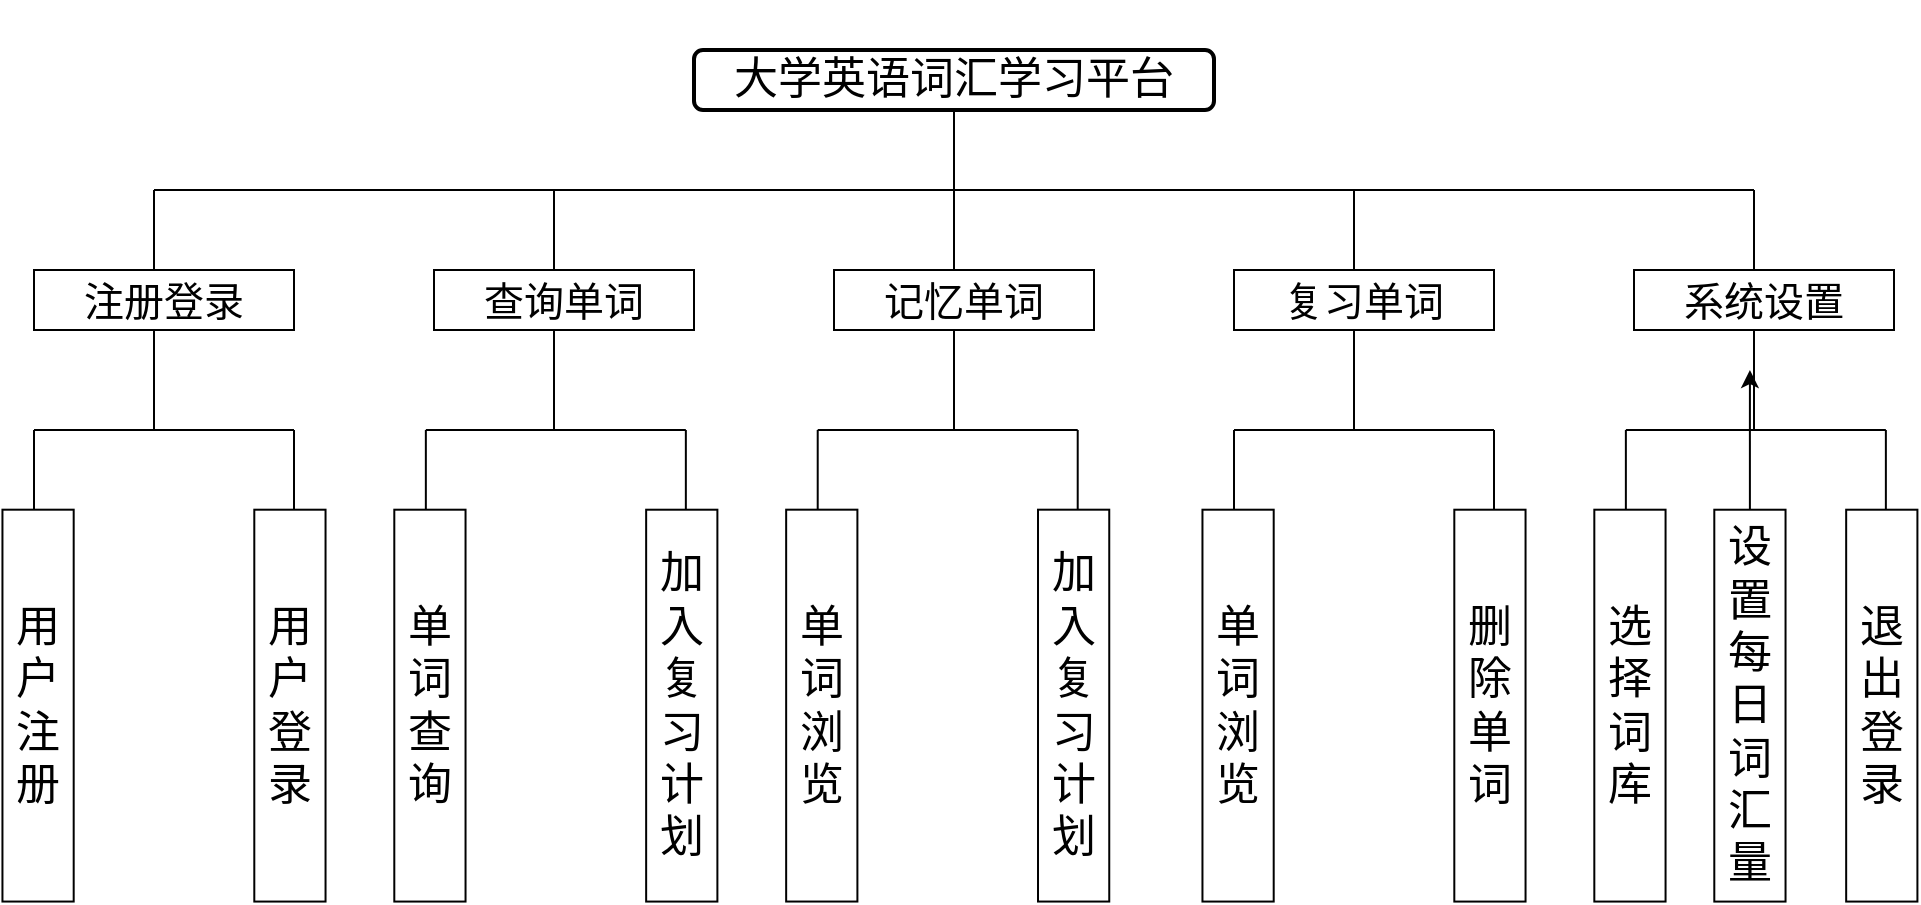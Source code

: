 <mxfile version="21.2.9" type="github" pages="9">
  <diagram name="Page-1" id="19d8dcba-68ad-dc05-1034-9cf7b2a963f6">
    <mxGraphModel dx="2247" dy="1056" grid="1" gridSize="10" guides="1" tooltips="1" connect="1" arrows="1" fold="1" page="1" pageScale="1" pageWidth="1100" pageHeight="850" background="none" math="0" shadow="0">
      <root>
        <mxCell id="0" />
        <mxCell id="1" parent="0" />
        <mxCell id="6257edae8c83ed4a-1" value="&lt;font style=&quot;font-size: 22px;&quot;&gt;&lt;br&gt;&lt;span&gt;大学英语词汇学习平台&lt;/span&gt;&lt;br&gt;&lt;br&gt;&lt;/font&gt;" style="whiteSpace=wrap;html=1;rounded=1;shadow=0;comic=0;strokeWidth=2;fontFamily=Verdana;align=center;fontSize=12;fontStyle=0" parent="1" vertex="1">
          <mxGeometry x="830" y="170" width="260" height="30" as="geometry" />
        </mxCell>
        <mxCell id="Dn-dgKpDhfG5w00fbfHs-3" value="" style="endArrow=none;html=1;rounded=0;fontSize=16;" parent="1" edge="1">
          <mxGeometry width="50" height="50" relative="1" as="geometry">
            <mxPoint x="960" y="280" as="sourcePoint" />
            <mxPoint x="960" y="200" as="targetPoint" />
          </mxGeometry>
        </mxCell>
        <mxCell id="Dn-dgKpDhfG5w00fbfHs-4" value="" style="endArrow=none;html=1;rounded=0;fontSize=16;" parent="1" edge="1">
          <mxGeometry width="50" height="50" relative="1" as="geometry">
            <mxPoint x="560" y="240" as="sourcePoint" />
            <mxPoint x="1360" y="240" as="targetPoint" />
            <Array as="points">
              <mxPoint x="960" y="240" />
            </Array>
          </mxGeometry>
        </mxCell>
        <mxCell id="Dn-dgKpDhfG5w00fbfHs-5" value="" style="endArrow=none;html=1;rounded=0;fontSize=16;" parent="1" edge="1">
          <mxGeometry width="50" height="50" relative="1" as="geometry">
            <mxPoint x="560" y="280" as="sourcePoint" />
            <mxPoint x="560" y="240" as="targetPoint" />
          </mxGeometry>
        </mxCell>
        <mxCell id="Dn-dgKpDhfG5w00fbfHs-6" value="" style="endArrow=none;html=1;rounded=0;fontSize=16;" parent="1" edge="1">
          <mxGeometry width="50" height="50" relative="1" as="geometry">
            <mxPoint x="560" y="280" as="sourcePoint" />
            <mxPoint x="560" y="240" as="targetPoint" />
          </mxGeometry>
        </mxCell>
        <mxCell id="Dn-dgKpDhfG5w00fbfHs-7" value="" style="endArrow=none;html=1;rounded=0;fontSize=16;" parent="1" edge="1">
          <mxGeometry width="50" height="50" relative="1" as="geometry">
            <mxPoint x="760" y="280" as="sourcePoint" />
            <mxPoint x="760" y="240" as="targetPoint" />
          </mxGeometry>
        </mxCell>
        <mxCell id="Dn-dgKpDhfG5w00fbfHs-8" value="" style="endArrow=none;html=1;rounded=0;fontSize=16;" parent="1" edge="1">
          <mxGeometry width="50" height="50" relative="1" as="geometry">
            <mxPoint x="1160" y="280" as="sourcePoint" />
            <mxPoint x="1160" y="240" as="targetPoint" />
            <Array as="points">
              <mxPoint x="1160" y="260" />
            </Array>
          </mxGeometry>
        </mxCell>
        <mxCell id="Dn-dgKpDhfG5w00fbfHs-9" value="" style="endArrow=none;html=1;rounded=0;fontSize=16;" parent="1" edge="1">
          <mxGeometry width="50" height="50" relative="1" as="geometry">
            <mxPoint x="1360" y="280" as="sourcePoint" />
            <mxPoint x="1360" y="240" as="targetPoint" />
          </mxGeometry>
        </mxCell>
        <mxCell id="Dn-dgKpDhfG5w00fbfHs-10" value="&lt;font style=&quot;font-size: 20px;&quot;&gt;注册登录&lt;/font&gt;" style="rounded=0;whiteSpace=wrap;html=1;fontSize=16;" parent="1" vertex="1">
          <mxGeometry x="500" y="280" width="130" height="30" as="geometry" />
        </mxCell>
        <mxCell id="Dn-dgKpDhfG5w00fbfHs-15" value="" style="endArrow=none;html=1;rounded=0;fontSize=22;" parent="1" edge="1">
          <mxGeometry width="50" height="50" relative="1" as="geometry">
            <mxPoint x="560" y="360" as="sourcePoint" />
            <mxPoint x="560" y="310" as="targetPoint" />
          </mxGeometry>
        </mxCell>
        <mxCell id="Dn-dgKpDhfG5w00fbfHs-16" value="" style="endArrow=none;html=1;rounded=0;fontSize=22;" parent="1" edge="1">
          <mxGeometry width="50" height="50" relative="1" as="geometry">
            <mxPoint x="500" y="360" as="sourcePoint" />
            <mxPoint x="630" y="360" as="targetPoint" />
          </mxGeometry>
        </mxCell>
        <mxCell id="Dn-dgKpDhfG5w00fbfHs-17" value="" style="endArrow=none;html=1;rounded=0;fontSize=22;" parent="1" edge="1">
          <mxGeometry width="50" height="50" relative="1" as="geometry">
            <mxPoint x="500" y="400" as="sourcePoint" />
            <mxPoint x="500" y="360" as="targetPoint" />
          </mxGeometry>
        </mxCell>
        <mxCell id="Dn-dgKpDhfG5w00fbfHs-18" value="" style="endArrow=none;html=1;rounded=0;fontSize=22;" parent="1" edge="1">
          <mxGeometry width="50" height="50" relative="1" as="geometry">
            <mxPoint x="630" y="400" as="sourcePoint" />
            <mxPoint x="630" y="360" as="targetPoint" />
          </mxGeometry>
        </mxCell>
        <mxCell id="Dn-dgKpDhfG5w00fbfHs-24" value="&lt;font style=&quot;font-size: 22px;&quot;&gt;用户注册&lt;/font&gt;" style="rounded=0;whiteSpace=wrap;html=1;fontSize=22;horizontal=0;verticalAlign=middle;rotation=90;" parent="1" vertex="1">
          <mxGeometry x="404.07" y="480" width="195.93" height="35.62" as="geometry" />
        </mxCell>
        <mxCell id="Dn-dgKpDhfG5w00fbfHs-26" value="&lt;font style=&quot;font-size: 20px;&quot;&gt;查询单词&lt;/font&gt;" style="rounded=0;whiteSpace=wrap;html=1;fontSize=16;" parent="1" vertex="1">
          <mxGeometry x="700" y="280" width="130" height="30" as="geometry" />
        </mxCell>
        <mxCell id="Dn-dgKpDhfG5w00fbfHs-27" value="" style="endArrow=none;html=1;rounded=0;fontSize=22;" parent="1" edge="1">
          <mxGeometry width="50" height="50" relative="1" as="geometry">
            <mxPoint x="760" y="360" as="sourcePoint" />
            <mxPoint x="760" y="310" as="targetPoint" />
          </mxGeometry>
        </mxCell>
        <mxCell id="Dn-dgKpDhfG5w00fbfHs-34" value="&lt;font style=&quot;font-size: 20px;&quot;&gt;记忆单词&lt;/font&gt;" style="rounded=0;whiteSpace=wrap;html=1;fontSize=16;" parent="1" vertex="1">
          <mxGeometry x="900" y="280" width="130" height="30" as="geometry" />
        </mxCell>
        <mxCell id="Dn-dgKpDhfG5w00fbfHs-35" value="" style="endArrow=none;html=1;rounded=0;fontSize=22;" parent="1" edge="1">
          <mxGeometry width="50" height="50" relative="1" as="geometry">
            <mxPoint x="960" y="360" as="sourcePoint" />
            <mxPoint x="960" y="310" as="targetPoint" />
          </mxGeometry>
        </mxCell>
        <mxCell id="Dn-dgKpDhfG5w00fbfHs-42" value="&lt;font style=&quot;font-size: 20px;&quot;&gt;复习单词&lt;/font&gt;" style="rounded=0;whiteSpace=wrap;html=1;fontSize=16;" parent="1" vertex="1">
          <mxGeometry x="1100" y="280" width="130" height="30" as="geometry" />
        </mxCell>
        <mxCell id="Dn-dgKpDhfG5w00fbfHs-43" value="" style="endArrow=none;html=1;rounded=0;fontSize=22;" parent="1" edge="1">
          <mxGeometry width="50" height="50" relative="1" as="geometry">
            <mxPoint x="1160" y="360" as="sourcePoint" />
            <mxPoint x="1160" y="310" as="targetPoint" />
          </mxGeometry>
        </mxCell>
        <mxCell id="Dn-dgKpDhfG5w00fbfHs-50" value="&lt;font style=&quot;font-size: 20px;&quot;&gt;系统设置&lt;/font&gt;" style="rounded=0;whiteSpace=wrap;html=1;fontSize=16;" parent="1" vertex="1">
          <mxGeometry x="1300" y="280" width="130" height="30" as="geometry" />
        </mxCell>
        <mxCell id="Dn-dgKpDhfG5w00fbfHs-51" value="" style="endArrow=none;html=1;rounded=0;fontSize=22;" parent="1" edge="1">
          <mxGeometry width="50" height="50" relative="1" as="geometry">
            <mxPoint x="1360" y="360" as="sourcePoint" />
            <mxPoint x="1360" y="310" as="targetPoint" />
          </mxGeometry>
        </mxCell>
        <mxCell id="Dn-dgKpDhfG5w00fbfHs-68" value="&lt;font style=&quot;font-size: 22px;&quot;&gt;用户登录&lt;/font&gt;" style="rounded=0;whiteSpace=wrap;html=1;fontSize=22;horizontal=0;verticalAlign=middle;rotation=90;" parent="1" vertex="1">
          <mxGeometry x="529.995" y="480.005" width="195.93" height="35.62" as="geometry" />
        </mxCell>
        <mxCell id="Dn-dgKpDhfG5w00fbfHs-77" value="" style="endArrow=none;html=1;rounded=0;fontSize=22;" parent="1" edge="1">
          <mxGeometry width="50" height="50" relative="1" as="geometry">
            <mxPoint x="695.925" y="360.005" as="sourcePoint" />
            <mxPoint x="825.925" y="360.005" as="targetPoint" />
          </mxGeometry>
        </mxCell>
        <mxCell id="Dn-dgKpDhfG5w00fbfHs-78" value="" style="endArrow=none;html=1;rounded=0;fontSize=22;" parent="1" edge="1">
          <mxGeometry width="50" height="50" relative="1" as="geometry">
            <mxPoint x="695.925" y="400.005" as="sourcePoint" />
            <mxPoint x="695.925" y="360.005" as="targetPoint" />
          </mxGeometry>
        </mxCell>
        <mxCell id="Dn-dgKpDhfG5w00fbfHs-79" value="" style="endArrow=none;html=1;rounded=0;fontSize=22;" parent="1" edge="1">
          <mxGeometry width="50" height="50" relative="1" as="geometry">
            <mxPoint x="825.925" y="400.005" as="sourcePoint" />
            <mxPoint x="825.925" y="360.005" as="targetPoint" />
          </mxGeometry>
        </mxCell>
        <mxCell id="Dn-dgKpDhfG5w00fbfHs-80" value="&lt;font style=&quot;font-size: 22px;&quot;&gt;单词查询&lt;br&gt;&lt;/font&gt;" style="rounded=0;whiteSpace=wrap;html=1;fontSize=22;horizontal=0;verticalAlign=middle;rotation=90;" parent="1" vertex="1">
          <mxGeometry x="599.995" y="480.005" width="195.93" height="35.62" as="geometry" />
        </mxCell>
        <mxCell id="Dn-dgKpDhfG5w00fbfHs-81" value="&lt;font style=&quot;font-size: 22px;&quot;&gt;加入复习计划&lt;/font&gt;" style="rounded=0;whiteSpace=wrap;html=1;fontSize=22;horizontal=0;verticalAlign=middle;rotation=90;" parent="1" vertex="1">
          <mxGeometry x="725.92" y="480.01" width="195.93" height="35.62" as="geometry" />
        </mxCell>
        <mxCell id="Dn-dgKpDhfG5w00fbfHs-82" value="" style="endArrow=none;html=1;rounded=0;fontSize=22;" parent="1" edge="1">
          <mxGeometry width="50" height="50" relative="1" as="geometry">
            <mxPoint x="891.855" y="359.995" as="sourcePoint" />
            <mxPoint x="1021.855" y="359.995" as="targetPoint" />
          </mxGeometry>
        </mxCell>
        <mxCell id="Dn-dgKpDhfG5w00fbfHs-83" value="" style="endArrow=none;html=1;rounded=0;fontSize=22;" parent="1" edge="1">
          <mxGeometry width="50" height="50" relative="1" as="geometry">
            <mxPoint x="891.855" y="399.995" as="sourcePoint" />
            <mxPoint x="891.855" y="359.995" as="targetPoint" />
          </mxGeometry>
        </mxCell>
        <mxCell id="Dn-dgKpDhfG5w00fbfHs-84" value="" style="endArrow=none;html=1;rounded=0;fontSize=22;" parent="1" edge="1">
          <mxGeometry width="50" height="50" relative="1" as="geometry">
            <mxPoint x="1021.855" y="399.995" as="sourcePoint" />
            <mxPoint x="1021.855" y="359.995" as="targetPoint" />
          </mxGeometry>
        </mxCell>
        <mxCell id="Dn-dgKpDhfG5w00fbfHs-85" value="&lt;font style=&quot;font-size: 22px;&quot;&gt;单词浏览&lt;/font&gt;" style="rounded=0;whiteSpace=wrap;html=1;fontSize=22;horizontal=0;verticalAlign=middle;rotation=90;" parent="1" vertex="1">
          <mxGeometry x="795.925" y="479.995" width="195.93" height="35.62" as="geometry" />
        </mxCell>
        <mxCell id="Dn-dgKpDhfG5w00fbfHs-86" value="&lt;font style=&quot;font-size: 22px;&quot;&gt;加入复习计划&lt;/font&gt;" style="rounded=0;whiteSpace=wrap;html=1;fontSize=22;horizontal=0;verticalAlign=middle;rotation=90;" parent="1" vertex="1">
          <mxGeometry x="921.85" y="480.0" width="195.93" height="35.62" as="geometry" />
        </mxCell>
        <mxCell id="Dn-dgKpDhfG5w00fbfHs-87" value="" style="endArrow=none;html=1;rounded=0;fontSize=22;" parent="1" edge="1">
          <mxGeometry width="50" height="50" relative="1" as="geometry">
            <mxPoint x="1100.005" y="360.005" as="sourcePoint" />
            <mxPoint x="1230.005" y="360.005" as="targetPoint" />
          </mxGeometry>
        </mxCell>
        <mxCell id="Dn-dgKpDhfG5w00fbfHs-88" value="" style="endArrow=none;html=1;rounded=0;fontSize=22;" parent="1" edge="1">
          <mxGeometry width="50" height="50" relative="1" as="geometry">
            <mxPoint x="1100.005" y="400.005" as="sourcePoint" />
            <mxPoint x="1100.005" y="360.005" as="targetPoint" />
          </mxGeometry>
        </mxCell>
        <mxCell id="Dn-dgKpDhfG5w00fbfHs-89" value="" style="endArrow=none;html=1;rounded=0;fontSize=22;" parent="1" edge="1">
          <mxGeometry width="50" height="50" relative="1" as="geometry">
            <mxPoint x="1230.005" y="400.005" as="sourcePoint" />
            <mxPoint x="1230.005" y="360.005" as="targetPoint" />
          </mxGeometry>
        </mxCell>
        <mxCell id="Dn-dgKpDhfG5w00fbfHs-90" value="&lt;font style=&quot;font-size: 22px;&quot;&gt;单词浏览&lt;/font&gt;" style="rounded=0;whiteSpace=wrap;html=1;fontSize=22;horizontal=0;verticalAlign=middle;rotation=90;" parent="1" vertex="1">
          <mxGeometry x="1004.075" y="480.005" width="195.93" height="35.62" as="geometry" />
        </mxCell>
        <mxCell id="Dn-dgKpDhfG5w00fbfHs-91" value="删除单词" style="rounded=0;whiteSpace=wrap;html=1;fontSize=22;horizontal=0;verticalAlign=middle;rotation=90;" parent="1" vertex="1">
          <mxGeometry x="1130" y="480.01" width="195.93" height="35.62" as="geometry" />
        </mxCell>
        <mxCell id="Dn-dgKpDhfG5w00fbfHs-92" value="" style="endArrow=none;html=1;rounded=0;fontSize=22;" parent="1" edge="1">
          <mxGeometry width="50" height="50" relative="1" as="geometry">
            <mxPoint x="1295.935" y="360.005" as="sourcePoint" />
            <mxPoint x="1425.935" y="360.005" as="targetPoint" />
          </mxGeometry>
        </mxCell>
        <mxCell id="Dn-dgKpDhfG5w00fbfHs-93" value="" style="endArrow=none;html=1;rounded=0;fontSize=22;" parent="1" edge="1">
          <mxGeometry width="50" height="50" relative="1" as="geometry">
            <mxPoint x="1295.935" y="400.005" as="sourcePoint" />
            <mxPoint x="1295.935" y="360.005" as="targetPoint" />
          </mxGeometry>
        </mxCell>
        <mxCell id="Dn-dgKpDhfG5w00fbfHs-94" value="" style="endArrow=none;html=1;rounded=0;fontSize=22;" parent="1" edge="1">
          <mxGeometry width="50" height="50" relative="1" as="geometry">
            <mxPoint x="1425.935" y="400.005" as="sourcePoint" />
            <mxPoint x="1425.935" y="360.005" as="targetPoint" />
          </mxGeometry>
        </mxCell>
        <mxCell id="Dn-dgKpDhfG5w00fbfHs-95" value="&lt;font style=&quot;font-size: 22px;&quot;&gt;选择词库&lt;/font&gt;" style="rounded=0;whiteSpace=wrap;html=1;fontSize=22;horizontal=0;verticalAlign=middle;rotation=90;" parent="1" vertex="1">
          <mxGeometry x="1200.005" y="480.005" width="195.93" height="35.62" as="geometry" />
        </mxCell>
        <mxCell id="Dn-dgKpDhfG5w00fbfHs-96" value="&lt;font style=&quot;font-size: 22px;&quot;&gt;退出登录&lt;/font&gt;" style="rounded=0;whiteSpace=wrap;html=1;fontSize=22;horizontal=0;verticalAlign=middle;rotation=90;" parent="1" vertex="1">
          <mxGeometry x="1325.93" y="480.01" width="195.93" height="35.62" as="geometry" />
        </mxCell>
        <mxCell id="Dn-dgKpDhfG5w00fbfHs-98" style="edgeStyle=orthogonalEdgeStyle;rounded=0;orthogonalLoop=1;jettySize=auto;html=1;fontSize=22;" parent="1" source="Dn-dgKpDhfG5w00fbfHs-97" edge="1">
          <mxGeometry relative="1" as="geometry">
            <mxPoint x="1357.96" y="330" as="targetPoint" />
          </mxGeometry>
        </mxCell>
        <mxCell id="Dn-dgKpDhfG5w00fbfHs-97" value="&lt;font style=&quot;font-size: 22px;&quot;&gt;设置每日词汇量&lt;br&gt;&lt;/font&gt;" style="rounded=0;whiteSpace=wrap;html=1;fontSize=22;horizontal=0;verticalAlign=middle;rotation=90;" parent="1" vertex="1">
          <mxGeometry x="1259.995" y="480.015" width="195.93" height="35.62" as="geometry" />
        </mxCell>
      </root>
    </mxGraphModel>
  </diagram>
  <diagram id="IFEyVx10EWDv_Z1fwSX8" name="第 2 页">
    <mxGraphModel dx="764" dy="561" grid="1" gridSize="10" guides="1" tooltips="1" connect="1" arrows="1" fold="1" page="1" pageScale="1" pageWidth="827" pageHeight="1169" math="0" shadow="0">
      <root>
        <mxCell id="0" />
        <mxCell id="1" parent="0" />
        <mxCell id="dAinDHLjs53kjs3WuzYP-2" value="用户" style="ellipse;whiteSpace=wrap;html=1;aspect=fixed;" vertex="1" parent="1">
          <mxGeometry x="100" y="190" width="40" height="40" as="geometry" />
        </mxCell>
        <mxCell id="dAinDHLjs53kjs3WuzYP-4" value="" style="endArrow=classic;html=1;rounded=0;" edge="1" parent="1">
          <mxGeometry width="50" height="50" relative="1" as="geometry">
            <mxPoint x="140" y="209.5" as="sourcePoint" />
            <mxPoint x="180" y="210" as="targetPoint" />
            <Array as="points">
              <mxPoint x="170" y="209.5" />
            </Array>
          </mxGeometry>
        </mxCell>
        <mxCell id="dAinDHLjs53kjs3WuzYP-5" value="登录" style="rounded=0;whiteSpace=wrap;html=1;" vertex="1" parent="1">
          <mxGeometry x="180" y="190" width="70" height="35" as="geometry" />
        </mxCell>
        <mxCell id="dAinDHLjs53kjs3WuzYP-7" value="" style="endArrow=classic;html=1;rounded=0;" edge="1" parent="1">
          <mxGeometry width="50" height="50" relative="1" as="geometry">
            <mxPoint x="250" y="209.5" as="sourcePoint" />
            <mxPoint x="290" y="210" as="targetPoint" />
            <Array as="points">
              <mxPoint x="280" y="209.5" />
            </Array>
          </mxGeometry>
        </mxCell>
        <mxCell id="dAinDHLjs53kjs3WuzYP-12" value="是否成功" style="rhombus;whiteSpace=wrap;html=1;" vertex="1" parent="1">
          <mxGeometry x="290" y="190" width="80" height="40" as="geometry" />
        </mxCell>
        <mxCell id="dAinDHLjs53kjs3WuzYP-14" value="N" style="text;html=1;strokeColor=none;fillColor=none;align=center;verticalAlign=middle;whiteSpace=wrap;rounded=0;" vertex="1" parent="1">
          <mxGeometry x="240" y="240" width="60" height="30" as="geometry" />
        </mxCell>
        <mxCell id="dAinDHLjs53kjs3WuzYP-16" value="" style="endArrow=classic;html=1;rounded=0;exitX=0.5;exitY=1;exitDx=0;exitDy=0;" edge="1" parent="1" source="dAinDHLjs53kjs3WuzYP-12">
          <mxGeometry width="50" height="50" relative="1" as="geometry">
            <mxPoint x="380" y="320" as="sourcePoint" />
            <mxPoint x="220" y="230" as="targetPoint" />
            <Array as="points">
              <mxPoint x="330" y="260" />
              <mxPoint x="220" y="260" />
            </Array>
          </mxGeometry>
        </mxCell>
        <mxCell id="dAinDHLjs53kjs3WuzYP-19" value="" style="endArrow=classic;html=1;rounded=0;" edge="1" parent="1">
          <mxGeometry width="50" height="50" relative="1" as="geometry">
            <mxPoint x="600" y="209.5" as="sourcePoint" />
            <mxPoint x="640" y="210" as="targetPoint" />
            <Array as="points">
              <mxPoint x="630" y="209.5" />
            </Array>
          </mxGeometry>
        </mxCell>
        <mxCell id="dAinDHLjs53kjs3WuzYP-21" value="" style="endArrow=classic;html=1;rounded=0;" edge="1" parent="1">
          <mxGeometry width="50" height="50" relative="1" as="geometry">
            <mxPoint x="490" y="209.5" as="sourcePoint" />
            <mxPoint x="530" y="210" as="targetPoint" />
            <Array as="points">
              <mxPoint x="520" y="209.5" />
            </Array>
          </mxGeometry>
        </mxCell>
        <mxCell id="dAinDHLjs53kjs3WuzYP-26" value="" style="endArrow=classic;html=1;rounded=0;exitX=1;exitY=0.5;exitDx=0;exitDy=0;" edge="1" parent="1" source="dAinDHLjs53kjs3WuzYP-12">
          <mxGeometry width="50" height="50" relative="1" as="geometry">
            <mxPoint x="380" y="320" as="sourcePoint" />
            <mxPoint x="420" y="210" as="targetPoint" />
          </mxGeometry>
        </mxCell>
        <mxCell id="dAinDHLjs53kjs3WuzYP-27" value="Y" style="text;html=1;strokeColor=none;fillColor=none;align=center;verticalAlign=middle;whiteSpace=wrap;rounded=0;" vertex="1" parent="1">
          <mxGeometry x="360" y="190" width="60" height="30" as="geometry" />
        </mxCell>
        <mxCell id="dAinDHLjs53kjs3WuzYP-29" value="配置信息" style="rounded=0;whiteSpace=wrap;html=1;" vertex="1" parent="1">
          <mxGeometry x="420" y="192.5" width="70" height="35" as="geometry" />
        </mxCell>
        <mxCell id="dAinDHLjs53kjs3WuzYP-30" value="学习词汇" style="rounded=0;whiteSpace=wrap;html=1;" vertex="1" parent="1">
          <mxGeometry x="530" y="192.5" width="70" height="35" as="geometry" />
        </mxCell>
        <mxCell id="dAinDHLjs53kjs3WuzYP-31" value="复习生词本" style="rounded=0;whiteSpace=wrap;html=1;" vertex="1" parent="1">
          <mxGeometry x="640" y="192.5" width="70" height="35" as="geometry" />
        </mxCell>
        <mxCell id="dAinDHLjs53kjs3WuzYP-36" value="" style="endArrow=classic;html=1;rounded=0;" edge="1" parent="1">
          <mxGeometry width="50" height="50" relative="1" as="geometry">
            <mxPoint x="560" y="230" as="sourcePoint" />
            <mxPoint x="560" y="270" as="targetPoint" />
            <Array as="points" />
          </mxGeometry>
        </mxCell>
        <mxCell id="dAinDHLjs53kjs3WuzYP-37" value="" style="endArrow=classic;html=1;rounded=0;" edge="1" parent="1">
          <mxGeometry width="50" height="50" relative="1" as="geometry">
            <mxPoint x="700" y="209.5" as="sourcePoint" />
            <mxPoint x="740" y="210" as="targetPoint" />
            <Array as="points">
              <mxPoint x="730" y="209.5" />
            </Array>
          </mxGeometry>
        </mxCell>
        <mxCell id="dAinDHLjs53kjs3WuzYP-38" value="查询单词" style="rounded=0;whiteSpace=wrap;html=1;" vertex="1" parent="1">
          <mxGeometry x="530" y="270" width="70" height="35" as="geometry" />
        </mxCell>
        <mxCell id="dAinDHLjs53kjs3WuzYP-39" value="" style="endArrow=classic;html=1;rounded=0;exitX=1;exitY=0.5;exitDx=0;exitDy=0;" edge="1" parent="1" source="dAinDHLjs53kjs3WuzYP-38">
          <mxGeometry width="50" height="50" relative="1" as="geometry">
            <mxPoint x="370" y="320" as="sourcePoint" />
            <mxPoint x="680" y="230" as="targetPoint" />
            <Array as="points">
              <mxPoint x="680" y="288" />
            </Array>
          </mxGeometry>
        </mxCell>
        <mxCell id="dAinDHLjs53kjs3WuzYP-40" value="退出登录" style="rounded=0;whiteSpace=wrap;html=1;" vertex="1" parent="1">
          <mxGeometry x="740" y="192.5" width="70" height="35" as="geometry" />
        </mxCell>
      </root>
    </mxGraphModel>
  </diagram>
  <diagram id="VOohBEAkSID-i8T9yV2i" name="第 3 页">
    <mxGraphModel dx="764" dy="561" grid="1" gridSize="10" guides="1" tooltips="1" connect="1" arrows="1" fold="1" page="1" pageScale="1" pageWidth="827" pageHeight="1169" math="0" shadow="0">
      <root>
        <mxCell id="0" />
        <mxCell id="1" parent="0" />
        <mxCell id="9-ZocOAm62zNuJTVVG2i-1" value="管理员" style="rounded=1;whiteSpace=wrap;html=1;absoluteArcSize=1;arcSize=14;strokeWidth=2;" vertex="1" parent="1">
          <mxGeometry x="60" y="230" width="60" height="60" as="geometry" />
        </mxCell>
        <mxCell id="9-ZocOAm62zNuJTVVG2i-2" value="" style="endArrow=classic;html=1;rounded=0;exitX=1;exitY=0.25;exitDx=0;exitDy=0;" edge="1" parent="1" source="9-ZocOAm62zNuJTVVG2i-1">
          <mxGeometry width="50" height="50" relative="1" as="geometry">
            <mxPoint x="370" y="320" as="sourcePoint" />
            <mxPoint x="240" y="245" as="targetPoint" />
            <Array as="points" />
          </mxGeometry>
        </mxCell>
        <mxCell id="9-ZocOAm62zNuJTVVG2i-3" value="" style="endArrow=classic;html=1;rounded=0;exitX=1;exitY=0.25;exitDx=0;exitDy=0;" edge="1" parent="1">
          <mxGeometry width="50" height="50" relative="1" as="geometry">
            <mxPoint x="120" y="280" as="sourcePoint" />
            <mxPoint x="240" y="280" as="targetPoint" />
          </mxGeometry>
        </mxCell>
        <mxCell id="9-ZocOAm62zNuJTVVG2i-4" value="" style="endArrow=classic;html=1;rounded=0;exitX=1;exitY=0.25;exitDx=0;exitDy=0;" edge="1" parent="1">
          <mxGeometry width="50" height="50" relative="1" as="geometry">
            <mxPoint x="300" y="280" as="sourcePoint" />
            <mxPoint x="420" y="280" as="targetPoint" />
          </mxGeometry>
        </mxCell>
        <mxCell id="9-ZocOAm62zNuJTVVG2i-5" value="" style="endArrow=classic;html=1;rounded=0;exitX=1;exitY=0.25;exitDx=0;exitDy=0;" edge="1" parent="1">
          <mxGeometry width="50" height="50" relative="1" as="geometry">
            <mxPoint x="300" y="245" as="sourcePoint" />
            <mxPoint x="420" y="245" as="targetPoint" />
          </mxGeometry>
        </mxCell>
        <mxCell id="9-ZocOAm62zNuJTVVG2i-7" value="单词信息" style="text;html=1;strokeColor=none;fillColor=none;align=center;verticalAlign=middle;whiteSpace=wrap;rounded=0;" vertex="1" parent="1">
          <mxGeometry x="140" y="210" width="60" height="30" as="geometry" />
        </mxCell>
        <mxCell id="9-ZocOAm62zNuJTVVG2i-8" value="用户信息" style="text;html=1;strokeColor=none;fillColor=none;align=center;verticalAlign=middle;whiteSpace=wrap;rounded=0;" vertex="1" parent="1">
          <mxGeometry x="140" y="245" width="60" height="30" as="geometry" />
        </mxCell>
        <mxCell id="9-ZocOAm62zNuJTVVG2i-10" value="" style="verticalLabelPosition=bottom;verticalAlign=top;html=1;shape=process;whiteSpace=wrap;rounded=1;size=0.14;arcSize=6;rotation=-90;" vertex="1" parent="1">
          <mxGeometry x="220" y="230" width="100" height="60" as="geometry" />
        </mxCell>
        <mxCell id="9-ZocOAm62zNuJTVVG2i-11" value="P0" style="text;html=1;strokeColor=none;fillColor=none;align=center;verticalAlign=middle;whiteSpace=wrap;rounded=0;" vertex="1" parent="1">
          <mxGeometry x="240" y="200" width="60" height="30" as="geometry" />
        </mxCell>
        <mxCell id="9-ZocOAm62zNuJTVVG2i-12" value="大学英语词汇学习平台" style="text;html=1;strokeColor=none;fillColor=none;align=center;verticalAlign=middle;whiteSpace=wrap;rounded=0;" vertex="1" parent="1">
          <mxGeometry x="240" y="240" width="60" height="30" as="geometry" />
        </mxCell>
        <mxCell id="9-ZocOAm62zNuJTVVG2i-13" value="单词信息" style="text;html=1;strokeColor=none;fillColor=none;align=center;verticalAlign=middle;whiteSpace=wrap;rounded=0;" vertex="1" parent="1">
          <mxGeometry x="330" y="210" width="60" height="30" as="geometry" />
        </mxCell>
        <mxCell id="9-ZocOAm62zNuJTVVG2i-14" value="用户信息" style="text;html=1;strokeColor=none;fillColor=none;align=center;verticalAlign=middle;whiteSpace=wrap;rounded=0;" vertex="1" parent="1">
          <mxGeometry x="330" y="245" width="60" height="30" as="geometry" />
        </mxCell>
        <mxCell id="9-ZocOAm62zNuJTVVG2i-15" value="用户" style="rounded=1;whiteSpace=wrap;html=1;absoluteArcSize=1;arcSize=14;strokeWidth=2;" vertex="1" parent="1">
          <mxGeometry x="420" y="230" width="60" height="60" as="geometry" />
        </mxCell>
      </root>
    </mxGraphModel>
  </diagram>
  <diagram id="ubeRmHiTWh4Sw9bKm3wP" name="第 4 页">
    <mxGraphModel dx="764" dy="561" grid="1" gridSize="10" guides="1" tooltips="1" connect="1" arrows="1" fold="1" page="1" pageScale="1" pageWidth="827" pageHeight="1169" math="0" shadow="0">
      <root>
        <mxCell id="0" />
        <mxCell id="1" parent="0" />
        <mxCell id="RpboRhRNesT7Bl7NkwL7-23" value="" style="verticalLabelPosition=bottom;verticalAlign=top;html=1;shape=mxgraph.basic.rect;fillColor2=none;strokeWidth=1;size=20;indent=5;fontFamily=Helvetica;fontSize=11;fontColor=default;" vertex="1" parent="1">
          <mxGeometry x="190" y="160" width="280" height="370" as="geometry" />
        </mxCell>
        <mxCell id="RpboRhRNesT7Bl7NkwL7-1" value="管理员" style="rounded=1;whiteSpace=wrap;html=1;absoluteArcSize=1;arcSize=14;strokeWidth=2;" vertex="1" parent="1">
          <mxGeometry x="70" y="190" width="60" height="60" as="geometry" />
        </mxCell>
        <mxCell id="RpboRhRNesT7Bl7NkwL7-2" value="用户" style="rounded=1;whiteSpace=wrap;html=1;absoluteArcSize=1;arcSize=14;strokeWidth=2;" vertex="1" parent="1">
          <mxGeometry x="70" y="440" width="60" height="60" as="geometry" />
        </mxCell>
        <mxCell id="RpboRhRNesT7Bl7NkwL7-17" style="edgeStyle=none;shape=connector;rounded=0;orthogonalLoop=1;jettySize=auto;html=1;exitX=1;exitY=0.5;exitDx=0;exitDy=0;labelBackgroundColor=default;strokeColor=default;fontFamily=Helvetica;fontSize=11;fontColor=default;endArrow=classic;" edge="1" parent="1">
          <mxGeometry relative="1" as="geometry">
            <mxPoint x="335" y="562.5" as="sourcePoint" />
            <mxPoint x="335" y="562.5" as="targetPoint" />
          </mxGeometry>
        </mxCell>
        <mxCell id="RpboRhRNesT7Bl7NkwL7-21" value="" style="endArrow=none;html=1;rounded=0;labelBackgroundColor=default;strokeColor=default;fontFamily=Helvetica;fontSize=11;fontColor=default;shape=connector;exitX=1;exitY=0.5;exitDx=0;exitDy=0;" edge="1" parent="1" source="RpboRhRNesT7Bl7NkwL7-1">
          <mxGeometry width="50" height="50" relative="1" as="geometry">
            <mxPoint x="370" y="320" as="sourcePoint" />
            <mxPoint x="220" y="220" as="targetPoint" />
          </mxGeometry>
        </mxCell>
        <mxCell id="RpboRhRNesT7Bl7NkwL7-22" value="" style="endArrow=none;html=1;rounded=0;labelBackgroundColor=default;strokeColor=default;fontFamily=Helvetica;fontSize=11;fontColor=default;shape=connector;exitX=1;exitY=0.5;exitDx=0;exitDy=0;" edge="1" parent="1">
          <mxGeometry width="50" height="50" relative="1" as="geometry">
            <mxPoint x="130" y="469.5" as="sourcePoint" />
            <mxPoint x="220" y="469.5" as="targetPoint" />
          </mxGeometry>
        </mxCell>
        <mxCell id="RpboRhRNesT7Bl7NkwL7-25" value="" style="endArrow=classic;html=1;rounded=0;labelBackgroundColor=default;strokeColor=default;fontFamily=Helvetica;fontSize=11;fontColor=default;shape=connector;exitX=0.011;exitY=0.233;exitDx=0;exitDy=0;exitPerimeter=0;" edge="1" parent="1">
          <mxGeometry width="50" height="50" relative="1" as="geometry">
            <mxPoint x="220" y="469.5" as="sourcePoint" />
            <mxPoint x="257" y="469.5" as="targetPoint" />
          </mxGeometry>
        </mxCell>
        <mxCell id="RpboRhRNesT7Bl7NkwL7-26" value="" style="endArrow=classic;html=1;rounded=0;labelBackgroundColor=default;strokeColor=default;fontFamily=Helvetica;fontSize=11;fontColor=default;shape=connector;exitX=0.011;exitY=0.233;exitDx=0;exitDy=0;exitPerimeter=0;" edge="1" parent="1">
          <mxGeometry width="50" height="50" relative="1" as="geometry">
            <mxPoint x="220" y="219.5" as="sourcePoint" />
            <mxPoint x="257" y="219.5" as="targetPoint" />
          </mxGeometry>
        </mxCell>
        <mxCell id="RpboRhRNesT7Bl7NkwL7-27" value="" style="verticalLabelPosition=bottom;verticalAlign=top;html=1;shape=process;whiteSpace=wrap;rounded=1;size=0.14;arcSize=6;fontFamily=Helvetica;fontSize=11;fontColor=default;rotation=-90;" vertex="1" parent="1">
          <mxGeometry x="240" y="190" width="100" height="60" as="geometry" />
        </mxCell>
        <mxCell id="RpboRhRNesT7Bl7NkwL7-28" value="" style="verticalLabelPosition=bottom;verticalAlign=top;html=1;shape=process;whiteSpace=wrap;rounded=1;size=0.14;arcSize=6;fontFamily=Helvetica;fontSize=11;fontColor=default;rotation=-90;" vertex="1" parent="1">
          <mxGeometry x="240" y="440" width="100" height="60" as="geometry" />
        </mxCell>
        <mxCell id="RpboRhRNesT7Bl7NkwL7-29" value="P1" style="text;html=1;strokeColor=none;fillColor=none;align=center;verticalAlign=middle;whiteSpace=wrap;rounded=0;fontSize=11;fontFamily=Helvetica;fontColor=default;" vertex="1" parent="1">
          <mxGeometry x="260" y="160" width="60" height="30" as="geometry" />
        </mxCell>
        <mxCell id="RpboRhRNesT7Bl7NkwL7-30" value="P2" style="text;html=1;strokeColor=none;fillColor=none;align=center;verticalAlign=middle;whiteSpace=wrap;rounded=0;fontSize=11;fontFamily=Helvetica;fontColor=default;" vertex="1" parent="1">
          <mxGeometry x="260" y="410" width="60" height="30" as="geometry" />
        </mxCell>
        <mxCell id="RpboRhRNesT7Bl7NkwL7-31" value="管理员子系统" style="text;html=1;strokeColor=none;fillColor=none;align=center;verticalAlign=middle;whiteSpace=wrap;rounded=0;fontSize=11;fontFamily=Helvetica;fontColor=default;" vertex="1" parent="1">
          <mxGeometry x="260" y="205" width="60" height="30" as="geometry" />
        </mxCell>
        <mxCell id="RpboRhRNesT7Bl7NkwL7-32" value="用户子系统" style="text;html=1;strokeColor=none;fillColor=none;align=center;verticalAlign=middle;whiteSpace=wrap;rounded=0;fontSize=11;fontFamily=Helvetica;fontColor=default;" vertex="1" parent="1">
          <mxGeometry x="260" y="455" width="60" height="30" as="geometry" />
        </mxCell>
        <mxCell id="RpboRhRNesT7Bl7NkwL7-35" value="" style="strokeWidth=2;html=1;shape=mxgraph.flowchart.annotation_1;align=left;pointerEvents=1;fontFamily=Helvetica;fontSize=11;fontColor=default;" vertex="1" parent="1">
          <mxGeometry x="360" y="190" width="80" height="30" as="geometry" />
        </mxCell>
        <mxCell id="RpboRhRNesT7Bl7NkwL7-36" value="" style="endArrow=none;html=1;rounded=0;labelBackgroundColor=default;strokeColor=default;fontFamily=Helvetica;fontSize=11;fontColor=default;shape=connector;" edge="1" parent="1">
          <mxGeometry width="50" height="50" relative="1" as="geometry">
            <mxPoint x="390" y="220" as="sourcePoint" />
            <mxPoint x="390" y="190" as="targetPoint" />
          </mxGeometry>
        </mxCell>
        <mxCell id="RpboRhRNesT7Bl7NkwL7-45" value="" style="strokeWidth=2;html=1;shape=mxgraph.flowchart.annotation_1;align=left;pointerEvents=1;fontFamily=Helvetica;fontSize=11;fontColor=default;" vertex="1" parent="1">
          <mxGeometry x="360" y="230" width="80" height="30" as="geometry" />
        </mxCell>
        <mxCell id="RpboRhRNesT7Bl7NkwL7-46" value="" style="endArrow=none;html=1;rounded=0;labelBackgroundColor=default;strokeColor=default;fontFamily=Helvetica;fontSize=11;fontColor=default;shape=connector;" edge="1" parent="1">
          <mxGeometry width="50" height="50" relative="1" as="geometry">
            <mxPoint x="390" y="260" as="sourcePoint" />
            <mxPoint x="390" y="230" as="targetPoint" />
          </mxGeometry>
        </mxCell>
        <mxCell id="RpboRhRNesT7Bl7NkwL7-47" value="" style="endArrow=classic;html=1;rounded=0;entryX=0;entryY=0.5;entryDx=0;entryDy=0;" edge="1" parent="1" target="RpboRhRNesT7Bl7NkwL7-27">
          <mxGeometry width="50" height="50" relative="1" as="geometry">
            <mxPoint x="290" y="310" as="sourcePoint" />
            <mxPoint x="310" y="310" as="targetPoint" />
          </mxGeometry>
        </mxCell>
        <mxCell id="RpboRhRNesT7Bl7NkwL7-48" value="" style="endArrow=classic;html=1;rounded=0;" edge="1" parent="1">
          <mxGeometry width="50" height="50" relative="1" as="geometry">
            <mxPoint x="320" y="244.5" as="sourcePoint" />
            <mxPoint x="360" y="244.5" as="targetPoint" />
          </mxGeometry>
        </mxCell>
        <mxCell id="RpboRhRNesT7Bl7NkwL7-49" value="" style="endArrow=classic;html=1;rounded=0;" edge="1" parent="1">
          <mxGeometry width="50" height="50" relative="1" as="geometry">
            <mxPoint x="320" y="205" as="sourcePoint" />
            <mxPoint x="360" y="205" as="targetPoint" />
          </mxGeometry>
        </mxCell>
        <mxCell id="RpboRhRNesT7Bl7NkwL7-60" value="" style="strokeWidth=2;html=1;shape=mxgraph.flowchart.annotation_1;align=left;pointerEvents=1;fontFamily=Helvetica;fontSize=11;fontColor=default;" vertex="1" parent="1">
          <mxGeometry x="250" y="310" width="80" height="30" as="geometry" />
        </mxCell>
        <mxCell id="RpboRhRNesT7Bl7NkwL7-61" value="" style="endArrow=none;html=1;rounded=0;labelBackgroundColor=default;strokeColor=default;fontFamily=Helvetica;fontSize=11;fontColor=default;shape=connector;" edge="1" parent="1">
          <mxGeometry width="50" height="50" relative="1" as="geometry">
            <mxPoint x="280" y="340" as="sourcePoint" />
            <mxPoint x="280" y="310" as="targetPoint" />
          </mxGeometry>
        </mxCell>
        <mxCell id="RpboRhRNesT7Bl7NkwL7-62" value="D1" style="text;html=1;strokeColor=none;fillColor=none;align=center;verticalAlign=middle;whiteSpace=wrap;rounded=0;fontSize=11;fontFamily=Helvetica;fontColor=default;" vertex="1" parent="1">
          <mxGeometry x="350" y="190" width="60" height="30" as="geometry" />
        </mxCell>
        <mxCell id="RpboRhRNesT7Bl7NkwL7-63" value="D2" style="text;html=1;strokeColor=none;fillColor=none;align=center;verticalAlign=middle;whiteSpace=wrap;rounded=0;fontSize=11;fontFamily=Helvetica;fontColor=default;" vertex="1" parent="1">
          <mxGeometry x="350" y="230" width="60" height="30" as="geometry" />
        </mxCell>
        <mxCell id="RpboRhRNesT7Bl7NkwL7-64" value="单词信息" style="text;html=1;strokeColor=none;fillColor=none;align=center;verticalAlign=middle;whiteSpace=wrap;rounded=0;fontSize=11;fontFamily=Helvetica;fontColor=default;" vertex="1" parent="1">
          <mxGeometry x="390" y="190" width="60" height="30" as="geometry" />
        </mxCell>
        <mxCell id="RpboRhRNesT7Bl7NkwL7-65" value="用户信息" style="text;html=1;strokeColor=none;fillColor=none;align=center;verticalAlign=middle;whiteSpace=wrap;rounded=0;fontSize=11;fontFamily=Helvetica;fontColor=default;" vertex="1" parent="1">
          <mxGeometry x="390" y="230" width="60" height="30" as="geometry" />
        </mxCell>
        <mxCell id="RpboRhRNesT7Bl7NkwL7-70" value="D3" style="text;html=1;strokeColor=none;fillColor=none;align=center;verticalAlign=middle;whiteSpace=wrap;rounded=0;fontSize=11;fontFamily=Helvetica;fontColor=default;" vertex="1" parent="1">
          <mxGeometry x="240" y="310" width="60" height="30" as="geometry" />
        </mxCell>
        <mxCell id="RpboRhRNesT7Bl7NkwL7-71" value="单词信息" style="text;html=1;strokeColor=none;fillColor=none;align=center;verticalAlign=middle;whiteSpace=wrap;rounded=0;fontSize=11;fontFamily=Helvetica;fontColor=default;" vertex="1" parent="1">
          <mxGeometry x="280" y="310" width="60" height="30" as="geometry" />
        </mxCell>
        <mxCell id="RpboRhRNesT7Bl7NkwL7-74" value="" style="endArrow=classic;html=1;rounded=0;exitX=0.25;exitY=1;exitDx=0;exitDy=0;entryX=1;entryY=0.5;entryDx=0;entryDy=0;" edge="1" parent="1" target="RpboRhRNesT7Bl7NkwL7-32">
          <mxGeometry width="50" height="50" relative="1" as="geometry">
            <mxPoint x="402.5" y="260" as="sourcePoint" />
            <mxPoint x="317.5" y="423" as="targetPoint" />
            <Array as="points">
              <mxPoint x="403" y="470" />
            </Array>
          </mxGeometry>
        </mxCell>
        <mxCell id="7D-JFgx-aTDXJb6kH2oK-1" value="" style="strokeWidth=2;html=1;shape=mxgraph.flowchart.annotation_1;align=left;pointerEvents=1;fontFamily=Helvetica;fontSize=11;fontColor=default;" vertex="1" parent="1">
          <mxGeometry x="250" y="350" width="80" height="30" as="geometry" />
        </mxCell>
        <mxCell id="7D-JFgx-aTDXJb6kH2oK-2" value="" style="endArrow=none;html=1;rounded=0;labelBackgroundColor=default;strokeColor=default;fontFamily=Helvetica;fontSize=11;fontColor=default;shape=connector;" edge="1" parent="1">
          <mxGeometry width="50" height="50" relative="1" as="geometry">
            <mxPoint x="280" y="380" as="sourcePoint" />
            <mxPoint x="280" y="350" as="targetPoint" />
          </mxGeometry>
        </mxCell>
        <mxCell id="7D-JFgx-aTDXJb6kH2oK-3" value="D4" style="text;html=1;strokeColor=none;fillColor=none;align=center;verticalAlign=middle;whiteSpace=wrap;rounded=0;fontSize=11;fontFamily=Helvetica;fontColor=default;" vertex="1" parent="1">
          <mxGeometry x="240" y="350" width="60" height="30" as="geometry" />
        </mxCell>
        <mxCell id="7D-JFgx-aTDXJb6kH2oK-4" value="用户信息" style="text;html=1;strokeColor=none;fillColor=none;align=center;verticalAlign=middle;whiteSpace=wrap;rounded=0;fontSize=11;fontFamily=Helvetica;fontColor=default;" vertex="1" parent="1">
          <mxGeometry x="280" y="350" width="60" height="30" as="geometry" />
        </mxCell>
        <mxCell id="7D-JFgx-aTDXJb6kH2oK-5" value="" style="endArrow=classic;html=1;rounded=0;entryX=0;entryY=0.5;entryDx=0;entryDy=0;" edge="1" parent="1">
          <mxGeometry width="50" height="50" relative="1" as="geometry">
            <mxPoint x="289.5" y="420" as="sourcePoint" />
            <mxPoint x="289.5" y="380" as="targetPoint" />
          </mxGeometry>
        </mxCell>
      </root>
    </mxGraphModel>
  </diagram>
  <diagram id="FP_JDCv1bI5-2iKPmz_F" name="第 5 页">
    <mxGraphModel dx="764" dy="561" grid="1" gridSize="10" guides="1" tooltips="1" connect="1" arrows="1" fold="1" page="1" pageScale="1" pageWidth="827" pageHeight="1169" math="0" shadow="0">
      <root>
        <mxCell id="0" />
        <mxCell id="1" parent="0" />
        <mxCell id="pNf4cyeByjtefPquy8uL-2" value="" style="rounded=0;whiteSpace=wrap;html=1;fontFamily=Helvetica;fontSize=11;fontColor=default;" vertex="1" parent="1">
          <mxGeometry x="220" y="30" width="200" height="460" as="geometry" />
        </mxCell>
        <mxCell id="T2vW2eJbjy0uklVeR4AG-1" value="管理员" style="rounded=1;whiteSpace=wrap;html=1;absoluteArcSize=1;arcSize=14;strokeWidth=2;" vertex="1" parent="1">
          <mxGeometry x="140" y="215" width="60" height="60" as="geometry" />
        </mxCell>
        <mxCell id="T2vW2eJbjy0uklVeR4AG-8" value="" style="verticalLabelPosition=bottom;verticalAlign=top;html=1;shape=process;whiteSpace=wrap;rounded=1;size=0.14;arcSize=6;fontFamily=Helvetica;fontSize=11;fontColor=default;rotation=-90;" vertex="1" parent="1">
          <mxGeometry x="260" y="60" width="100" height="60" as="geometry" />
        </mxCell>
        <mxCell id="T2vW2eJbjy0uklVeR4AG-10" value="P1.1" style="text;html=1;strokeColor=none;fillColor=none;align=center;verticalAlign=middle;whiteSpace=wrap;rounded=0;fontSize=11;fontFamily=Helvetica;fontColor=default;" vertex="1" parent="1">
          <mxGeometry x="280" y="30" width="60" height="30" as="geometry" />
        </mxCell>
        <mxCell id="T2vW2eJbjy0uklVeR4AG-12" value="查看生词本信息" style="text;html=1;strokeColor=none;fillColor=none;align=center;verticalAlign=middle;whiteSpace=wrap;rounded=0;fontSize=11;fontFamily=Helvetica;fontColor=default;" vertex="1" parent="1">
          <mxGeometry x="280" y="70" width="60" height="35" as="geometry" />
        </mxCell>
        <mxCell id="T2vW2eJbjy0uklVeR4AG-14" value="" style="strokeWidth=2;html=1;shape=mxgraph.flowchart.annotation_1;align=left;pointerEvents=1;fontFamily=Helvetica;fontSize=11;fontColor=default;" vertex="1" parent="1">
          <mxGeometry x="440" y="185" width="80" height="30" as="geometry" />
        </mxCell>
        <mxCell id="T2vW2eJbjy0uklVeR4AG-15" value="" style="endArrow=none;html=1;rounded=0;labelBackgroundColor=default;strokeColor=default;fontFamily=Helvetica;fontSize=11;fontColor=default;shape=connector;" edge="1" parent="1">
          <mxGeometry width="50" height="50" relative="1" as="geometry">
            <mxPoint x="470" y="215" as="sourcePoint" />
            <mxPoint x="470" y="185" as="targetPoint" />
          </mxGeometry>
        </mxCell>
        <mxCell id="T2vW2eJbjy0uklVeR4AG-16" value="" style="strokeWidth=2;html=1;shape=mxgraph.flowchart.annotation_1;align=left;pointerEvents=1;fontFamily=Helvetica;fontSize=11;fontColor=default;" vertex="1" parent="1">
          <mxGeometry x="440" y="280" width="80" height="30" as="geometry" />
        </mxCell>
        <mxCell id="T2vW2eJbjy0uklVeR4AG-17" value="" style="endArrow=none;html=1;rounded=0;labelBackgroundColor=default;strokeColor=default;fontFamily=Helvetica;fontSize=11;fontColor=default;shape=connector;" edge="1" parent="1">
          <mxGeometry width="50" height="50" relative="1" as="geometry">
            <mxPoint x="470" y="310" as="sourcePoint" />
            <mxPoint x="470" y="280" as="targetPoint" />
          </mxGeometry>
        </mxCell>
        <mxCell id="T2vW2eJbjy0uklVeR4AG-23" value="D1" style="text;html=1;strokeColor=none;fillColor=none;align=center;verticalAlign=middle;whiteSpace=wrap;rounded=0;fontSize=11;fontFamily=Helvetica;fontColor=default;" vertex="1" parent="1">
          <mxGeometry x="430" y="185" width="60" height="30" as="geometry" />
        </mxCell>
        <mxCell id="T2vW2eJbjy0uklVeR4AG-24" value="D2" style="text;html=1;strokeColor=none;fillColor=none;align=center;verticalAlign=middle;whiteSpace=wrap;rounded=0;fontSize=11;fontFamily=Helvetica;fontColor=default;" vertex="1" parent="1">
          <mxGeometry x="430" y="280" width="60" height="30" as="geometry" />
        </mxCell>
        <mxCell id="T2vW2eJbjy0uklVeR4AG-25" value="单词信息" style="text;html=1;strokeColor=none;fillColor=none;align=center;verticalAlign=middle;whiteSpace=wrap;rounded=0;fontSize=11;fontFamily=Helvetica;fontColor=default;" vertex="1" parent="1">
          <mxGeometry x="470" y="185" width="60" height="30" as="geometry" />
        </mxCell>
        <mxCell id="T2vW2eJbjy0uklVeR4AG-26" value="用户信息" style="text;html=1;strokeColor=none;fillColor=none;align=center;verticalAlign=middle;whiteSpace=wrap;rounded=0;fontSize=11;fontFamily=Helvetica;fontColor=default;" vertex="1" parent="1">
          <mxGeometry x="470" y="280" width="60" height="30" as="geometry" />
        </mxCell>
        <mxCell id="T2vW2eJbjy0uklVeR4AG-31" value="" style="verticalLabelPosition=bottom;verticalAlign=top;html=1;shape=process;whiteSpace=wrap;rounded=1;size=0.14;arcSize=6;fontFamily=Helvetica;fontSize=11;fontColor=default;rotation=-90;" vertex="1" parent="1">
          <mxGeometry x="260" y="170" width="100" height="60" as="geometry" />
        </mxCell>
        <mxCell id="T2vW2eJbjy0uklVeR4AG-32" value="P1.2" style="text;html=1;strokeColor=none;fillColor=none;align=center;verticalAlign=middle;whiteSpace=wrap;rounded=0;fontSize=11;fontFamily=Helvetica;fontColor=default;" vertex="1" parent="1">
          <mxGeometry x="280" y="140" width="60" height="30" as="geometry" />
        </mxCell>
        <mxCell id="T2vW2eJbjy0uklVeR4AG-33" value="修改生词本信息" style="text;html=1;strokeColor=none;fillColor=none;align=center;verticalAlign=middle;whiteSpace=wrap;rounded=0;fontSize=11;fontFamily=Helvetica;fontColor=default;" vertex="1" parent="1">
          <mxGeometry x="280" y="185" width="60" height="30" as="geometry" />
        </mxCell>
        <mxCell id="T2vW2eJbjy0uklVeR4AG-34" value="" style="verticalLabelPosition=bottom;verticalAlign=top;html=1;shape=process;whiteSpace=wrap;rounded=1;size=0.14;arcSize=6;fontFamily=Helvetica;fontSize=11;fontColor=default;rotation=-90;" vertex="1" parent="1">
          <mxGeometry x="260" y="280" width="100" height="60" as="geometry" />
        </mxCell>
        <mxCell id="T2vW2eJbjy0uklVeR4AG-35" value="P1.3" style="text;html=1;strokeColor=none;fillColor=none;align=center;verticalAlign=middle;whiteSpace=wrap;rounded=0;fontSize=11;fontFamily=Helvetica;fontColor=default;" vertex="1" parent="1">
          <mxGeometry x="280" y="250" width="60" height="30" as="geometry" />
        </mxCell>
        <mxCell id="T2vW2eJbjy0uklVeR4AG-36" value="查看用户信息" style="text;html=1;strokeColor=none;fillColor=none;align=center;verticalAlign=middle;whiteSpace=wrap;rounded=0;fontSize=11;fontFamily=Helvetica;fontColor=default;" vertex="1" parent="1">
          <mxGeometry x="280" y="295" width="60" height="30" as="geometry" />
        </mxCell>
        <mxCell id="T2vW2eJbjy0uklVeR4AG-37" value="" style="verticalLabelPosition=bottom;verticalAlign=top;html=1;shape=process;whiteSpace=wrap;rounded=1;size=0.14;arcSize=6;fontFamily=Helvetica;fontSize=11;fontColor=default;rotation=-90;" vertex="1" parent="1">
          <mxGeometry x="260" y="390" width="100" height="60" as="geometry" />
        </mxCell>
        <mxCell id="T2vW2eJbjy0uklVeR4AG-38" value="P1.4" style="text;html=1;strokeColor=none;fillColor=none;align=center;verticalAlign=middle;whiteSpace=wrap;rounded=0;fontSize=11;fontFamily=Helvetica;fontColor=default;" vertex="1" parent="1">
          <mxGeometry x="280" y="360" width="60" height="30" as="geometry" />
        </mxCell>
        <mxCell id="T2vW2eJbjy0uklVeR4AG-39" value="修改生词本信息" style="text;html=1;strokeColor=none;fillColor=none;align=center;verticalAlign=middle;whiteSpace=wrap;rounded=0;fontSize=11;fontFamily=Helvetica;fontColor=default;" vertex="1" parent="1">
          <mxGeometry x="280" y="405" width="60" height="30" as="geometry" />
        </mxCell>
        <mxCell id="T2vW2eJbjy0uklVeR4AG-42" value="" style="endArrow=none;html=1;rounded=0;labelBackgroundColor=default;strokeColor=default;fontFamily=Helvetica;fontSize=11;fontColor=default;shape=connector;exitX=1;exitY=0.5;exitDx=0;exitDy=0;" edge="1" parent="1" source="T2vW2eJbjy0uklVeR4AG-1">
          <mxGeometry width="50" height="50" relative="1" as="geometry">
            <mxPoint x="370" y="350" as="sourcePoint" />
            <mxPoint x="240" y="245" as="targetPoint" />
          </mxGeometry>
        </mxCell>
        <mxCell id="T2vW2eJbjy0uklVeR4AG-43" value="" style="endArrow=none;html=1;rounded=0;labelBackgroundColor=default;strokeColor=default;fontFamily=Helvetica;fontSize=11;fontColor=default;shape=connector;" edge="1" parent="1">
          <mxGeometry width="50" height="50" relative="1" as="geometry">
            <mxPoint x="240" y="420" as="sourcePoint" />
            <mxPoint x="240" y="120" as="targetPoint" />
          </mxGeometry>
        </mxCell>
        <mxCell id="T2vW2eJbjy0uklVeR4AG-45" value="" style="endArrow=classic;html=1;rounded=0;labelBackgroundColor=default;strokeColor=default;fontFamily=Helvetica;fontSize=11;fontColor=default;shape=connector;" edge="1" parent="1">
          <mxGeometry width="50" height="50" relative="1" as="geometry">
            <mxPoint x="240" y="120" as="sourcePoint" />
            <mxPoint x="280" y="120" as="targetPoint" />
          </mxGeometry>
        </mxCell>
        <mxCell id="T2vW2eJbjy0uklVeR4AG-46" value="" style="endArrow=classic;html=1;rounded=0;labelBackgroundColor=default;strokeColor=default;fontFamily=Helvetica;fontSize=11;fontColor=default;shape=connector;" edge="1" parent="1">
          <mxGeometry width="50" height="50" relative="1" as="geometry">
            <mxPoint x="240" y="200" as="sourcePoint" />
            <mxPoint x="280" y="200" as="targetPoint" />
          </mxGeometry>
        </mxCell>
        <mxCell id="T2vW2eJbjy0uklVeR4AG-47" value="" style="endArrow=classic;html=1;rounded=0;labelBackgroundColor=default;strokeColor=default;fontFamily=Helvetica;fontSize=11;fontColor=default;shape=connector;" edge="1" parent="1">
          <mxGeometry width="50" height="50" relative="1" as="geometry">
            <mxPoint x="240" y="295" as="sourcePoint" />
            <mxPoint x="280" y="295" as="targetPoint" />
          </mxGeometry>
        </mxCell>
        <mxCell id="T2vW2eJbjy0uklVeR4AG-48" value="" style="endArrow=classic;html=1;rounded=0;labelBackgroundColor=default;strokeColor=default;fontFamily=Helvetica;fontSize=11;fontColor=default;shape=connector;" edge="1" parent="1">
          <mxGeometry width="50" height="50" relative="1" as="geometry">
            <mxPoint x="240" y="420" as="sourcePoint" />
            <mxPoint x="280" y="420" as="targetPoint" />
          </mxGeometry>
        </mxCell>
        <mxCell id="T2vW2eJbjy0uklVeR4AG-49" value="" style="endArrow=none;html=1;rounded=0;labelBackgroundColor=default;strokeColor=default;fontFamily=Helvetica;fontSize=11;fontColor=default;shape=connector;" edge="1" parent="1">
          <mxGeometry width="50" height="50" relative="1" as="geometry">
            <mxPoint x="340" y="120" as="sourcePoint" />
            <mxPoint x="390" y="120" as="targetPoint" />
          </mxGeometry>
        </mxCell>
        <mxCell id="T2vW2eJbjy0uklVeR4AG-50" value="" style="endArrow=none;html=1;rounded=0;labelBackgroundColor=default;strokeColor=default;fontFamily=Helvetica;fontSize=11;fontColor=default;shape=connector;" edge="1" parent="1">
          <mxGeometry width="50" height="50" relative="1" as="geometry">
            <mxPoint x="340" y="199.5" as="sourcePoint" />
            <mxPoint x="390" y="199.5" as="targetPoint" />
          </mxGeometry>
        </mxCell>
        <mxCell id="T2vW2eJbjy0uklVeR4AG-51" value="" style="endArrow=none;html=1;rounded=0;labelBackgroundColor=default;strokeColor=default;fontFamily=Helvetica;fontSize=11;fontColor=default;shape=connector;" edge="1" parent="1">
          <mxGeometry width="50" height="50" relative="1" as="geometry">
            <mxPoint x="340" y="295" as="sourcePoint" />
            <mxPoint x="390" y="295" as="targetPoint" />
          </mxGeometry>
        </mxCell>
        <mxCell id="T2vW2eJbjy0uklVeR4AG-52" value="" style="endArrow=none;html=1;rounded=0;labelBackgroundColor=default;strokeColor=default;fontFamily=Helvetica;fontSize=11;fontColor=default;shape=connector;" edge="1" parent="1">
          <mxGeometry width="50" height="50" relative="1" as="geometry">
            <mxPoint x="340" y="419.5" as="sourcePoint" />
            <mxPoint x="390" y="419.5" as="targetPoint" />
          </mxGeometry>
        </mxCell>
        <mxCell id="T2vW2eJbjy0uklVeR4AG-53" value="" style="endArrow=none;html=1;rounded=0;labelBackgroundColor=default;strokeColor=default;fontFamily=Helvetica;fontSize=11;fontColor=default;shape=connector;" edge="1" parent="1">
          <mxGeometry width="50" height="50" relative="1" as="geometry">
            <mxPoint x="390" y="420" as="sourcePoint" />
            <mxPoint x="390" y="120" as="targetPoint" />
          </mxGeometry>
        </mxCell>
        <mxCell id="T2vW2eJbjy0uklVeR4AG-54" value="" style="endArrow=classic;html=1;rounded=0;labelBackgroundColor=default;strokeColor=default;fontFamily=Helvetica;fontSize=11;fontColor=default;shape=connector;" edge="1" parent="1">
          <mxGeometry width="50" height="50" relative="1" as="geometry">
            <mxPoint x="390" y="200" as="sourcePoint" />
            <mxPoint x="440" y="200" as="targetPoint" />
          </mxGeometry>
        </mxCell>
        <mxCell id="T2vW2eJbjy0uklVeR4AG-55" value="" style="endArrow=classic;html=1;rounded=0;labelBackgroundColor=default;strokeColor=default;fontFamily=Helvetica;fontSize=11;fontColor=default;shape=connector;" edge="1" parent="1">
          <mxGeometry width="50" height="50" relative="1" as="geometry">
            <mxPoint x="389" y="295" as="sourcePoint" />
            <mxPoint x="439" y="295" as="targetPoint" />
          </mxGeometry>
        </mxCell>
      </root>
    </mxGraphModel>
  </diagram>
  <diagram id="dF5Po-m5CONIPkxO2_tU" name="第 6 页">
    <mxGraphModel dx="1236" dy="581" grid="1" gridSize="10" guides="1" tooltips="1" connect="1" arrows="1" fold="1" page="1" pageScale="1" pageWidth="827" pageHeight="1169" math="0" shadow="0">
      <root>
        <mxCell id="0" />
        <mxCell id="1" parent="0" />
        <mxCell id="3JBNp_MJdbwPhKzYN6Ce-1" value="" style="rounded=0;whiteSpace=wrap;html=1;fontFamily=Helvetica;fontSize=11;fontColor=default;" vertex="1" parent="1">
          <mxGeometry x="240" y="275" width="200" height="460" as="geometry" />
        </mxCell>
        <mxCell id="3JBNp_MJdbwPhKzYN6Ce-2" value="用户" style="rounded=1;whiteSpace=wrap;html=1;absoluteArcSize=1;arcSize=14;strokeWidth=2;" vertex="1" parent="1">
          <mxGeometry x="160" y="455" width="60" height="60" as="geometry" />
        </mxCell>
        <mxCell id="3JBNp_MJdbwPhKzYN6Ce-3" value="" style="verticalLabelPosition=bottom;verticalAlign=top;html=1;shape=process;whiteSpace=wrap;rounded=1;size=0.14;arcSize=6;fontFamily=Helvetica;fontSize=11;fontColor=default;rotation=-90;" vertex="1" parent="1">
          <mxGeometry x="280" y="300" width="100" height="60" as="geometry" />
        </mxCell>
        <mxCell id="3JBNp_MJdbwPhKzYN6Ce-4" value="P2.1" style="text;html=1;strokeColor=none;fillColor=none;align=center;verticalAlign=middle;whiteSpace=wrap;rounded=0;fontSize=11;fontFamily=Helvetica;fontColor=default;" vertex="1" parent="1">
          <mxGeometry x="300" y="270" width="60" height="30" as="geometry" />
        </mxCell>
        <mxCell id="3JBNp_MJdbwPhKzYN6Ce-5" value="查看词汇信息" style="text;html=1;strokeColor=none;fillColor=none;align=center;verticalAlign=middle;whiteSpace=wrap;rounded=0;fontSize=11;fontFamily=Helvetica;fontColor=default;" vertex="1" parent="1">
          <mxGeometry x="300" y="310" width="60" height="35" as="geometry" />
        </mxCell>
        <mxCell id="3JBNp_MJdbwPhKzYN6Ce-6" value="" style="strokeWidth=2;html=1;shape=mxgraph.flowchart.annotation_1;align=left;pointerEvents=1;fontFamily=Helvetica;fontSize=11;fontColor=default;" vertex="1" parent="1">
          <mxGeometry x="460" y="425" width="80" height="30" as="geometry" />
        </mxCell>
        <mxCell id="3JBNp_MJdbwPhKzYN6Ce-7" value="" style="endArrow=none;html=1;rounded=0;labelBackgroundColor=default;strokeColor=default;fontFamily=Helvetica;fontSize=11;fontColor=default;shape=connector;" edge="1" parent="1">
          <mxGeometry width="50" height="50" relative="1" as="geometry">
            <mxPoint x="490" y="455" as="sourcePoint" />
            <mxPoint x="490" y="425" as="targetPoint" />
          </mxGeometry>
        </mxCell>
        <mxCell id="3JBNp_MJdbwPhKzYN6Ce-10" value="D3" style="text;html=1;strokeColor=none;fillColor=none;align=center;verticalAlign=middle;whiteSpace=wrap;rounded=0;fontSize=11;fontFamily=Helvetica;fontColor=default;" vertex="1" parent="1">
          <mxGeometry x="450" y="425" width="60" height="30" as="geometry" />
        </mxCell>
        <mxCell id="3JBNp_MJdbwPhKzYN6Ce-12" value="单词信息" style="text;html=1;strokeColor=none;fillColor=none;align=center;verticalAlign=middle;whiteSpace=wrap;rounded=0;fontSize=11;fontFamily=Helvetica;fontColor=default;" vertex="1" parent="1">
          <mxGeometry x="490" y="425" width="60" height="30" as="geometry" />
        </mxCell>
        <mxCell id="3JBNp_MJdbwPhKzYN6Ce-14" value="" style="verticalLabelPosition=bottom;verticalAlign=top;html=1;shape=process;whiteSpace=wrap;rounded=1;size=0.14;arcSize=6;fontFamily=Helvetica;fontSize=11;fontColor=default;rotation=-90;" vertex="1" parent="1">
          <mxGeometry x="280" y="410" width="100" height="60" as="geometry" />
        </mxCell>
        <mxCell id="3JBNp_MJdbwPhKzYN6Ce-15" value="P2.2" style="text;html=1;strokeColor=none;fillColor=none;align=center;verticalAlign=middle;whiteSpace=wrap;rounded=0;fontSize=11;fontFamily=Helvetica;fontColor=default;" vertex="1" parent="1">
          <mxGeometry x="300" y="380" width="60" height="30" as="geometry" />
        </mxCell>
        <mxCell id="3JBNp_MJdbwPhKzYN6Ce-16" value="查看生词本信息" style="text;html=1;strokeColor=none;fillColor=none;align=center;verticalAlign=middle;whiteSpace=wrap;rounded=0;fontSize=11;fontFamily=Helvetica;fontColor=default;" vertex="1" parent="1">
          <mxGeometry x="300" y="425" width="60" height="30" as="geometry" />
        </mxCell>
        <mxCell id="3JBNp_MJdbwPhKzYN6Ce-17" value="" style="verticalLabelPosition=bottom;verticalAlign=top;html=1;shape=process;whiteSpace=wrap;rounded=1;size=0.14;arcSize=6;fontFamily=Helvetica;fontSize=11;fontColor=default;rotation=-90;" vertex="1" parent="1">
          <mxGeometry x="280" y="520" width="100" height="60" as="geometry" />
        </mxCell>
        <mxCell id="3JBNp_MJdbwPhKzYN6Ce-18" value="P2.3" style="text;html=1;strokeColor=none;fillColor=none;align=center;verticalAlign=middle;whiteSpace=wrap;rounded=0;fontSize=11;fontFamily=Helvetica;fontColor=default;" vertex="1" parent="1">
          <mxGeometry x="300" y="490" width="60" height="30" as="geometry" />
        </mxCell>
        <mxCell id="3JBNp_MJdbwPhKzYN6Ce-19" value="修改用户信息" style="text;html=1;strokeColor=none;fillColor=none;align=center;verticalAlign=middle;whiteSpace=wrap;rounded=0;fontSize=11;fontFamily=Helvetica;fontColor=default;" vertex="1" parent="1">
          <mxGeometry x="300" y="535" width="60" height="30" as="geometry" />
        </mxCell>
        <mxCell id="3JBNp_MJdbwPhKzYN6Ce-20" value="" style="verticalLabelPosition=bottom;verticalAlign=top;html=1;shape=process;whiteSpace=wrap;rounded=1;size=0.14;arcSize=6;fontFamily=Helvetica;fontSize=11;fontColor=default;rotation=-90;" vertex="1" parent="1">
          <mxGeometry x="280" y="630" width="100" height="60" as="geometry" />
        </mxCell>
        <mxCell id="3JBNp_MJdbwPhKzYN6Ce-21" value="P2.4" style="text;html=1;strokeColor=none;fillColor=none;align=center;verticalAlign=middle;whiteSpace=wrap;rounded=0;fontSize=11;fontFamily=Helvetica;fontColor=default;" vertex="1" parent="1">
          <mxGeometry x="300" y="600" width="60" height="30" as="geometry" />
        </mxCell>
        <mxCell id="3JBNp_MJdbwPhKzYN6Ce-22" value="修改生词本信息" style="text;html=1;strokeColor=none;fillColor=none;align=center;verticalAlign=middle;whiteSpace=wrap;rounded=0;fontSize=11;fontFamily=Helvetica;fontColor=default;" vertex="1" parent="1">
          <mxGeometry x="300" y="645" width="60" height="30" as="geometry" />
        </mxCell>
        <mxCell id="3JBNp_MJdbwPhKzYN6Ce-23" value="" style="endArrow=none;html=1;rounded=0;labelBackgroundColor=default;strokeColor=default;fontFamily=Helvetica;fontSize=11;fontColor=default;shape=connector;exitX=1;exitY=0.5;exitDx=0;exitDy=0;" edge="1" parent="1" source="3JBNp_MJdbwPhKzYN6Ce-2">
          <mxGeometry width="50" height="50" relative="1" as="geometry">
            <mxPoint x="390" y="590" as="sourcePoint" />
            <mxPoint x="260" y="485" as="targetPoint" />
          </mxGeometry>
        </mxCell>
        <mxCell id="3JBNp_MJdbwPhKzYN6Ce-24" value="" style="endArrow=none;html=1;rounded=0;labelBackgroundColor=default;strokeColor=default;fontFamily=Helvetica;fontSize=11;fontColor=default;shape=connector;" edge="1" parent="1">
          <mxGeometry width="50" height="50" relative="1" as="geometry">
            <mxPoint x="260" y="660" as="sourcePoint" />
            <mxPoint x="260" y="360" as="targetPoint" />
          </mxGeometry>
        </mxCell>
        <mxCell id="3JBNp_MJdbwPhKzYN6Ce-25" value="" style="endArrow=classic;html=1;rounded=0;labelBackgroundColor=default;strokeColor=default;fontFamily=Helvetica;fontSize=11;fontColor=default;shape=connector;" edge="1" parent="1">
          <mxGeometry width="50" height="50" relative="1" as="geometry">
            <mxPoint x="260" y="360" as="sourcePoint" />
            <mxPoint x="300" y="360" as="targetPoint" />
          </mxGeometry>
        </mxCell>
        <mxCell id="3JBNp_MJdbwPhKzYN6Ce-26" value="" style="endArrow=classic;html=1;rounded=0;labelBackgroundColor=default;strokeColor=default;fontFamily=Helvetica;fontSize=11;fontColor=default;shape=connector;" edge="1" parent="1">
          <mxGeometry width="50" height="50" relative="1" as="geometry">
            <mxPoint x="260" y="440" as="sourcePoint" />
            <mxPoint x="300" y="440" as="targetPoint" />
          </mxGeometry>
        </mxCell>
        <mxCell id="3JBNp_MJdbwPhKzYN6Ce-27" value="" style="endArrow=classic;html=1;rounded=0;labelBackgroundColor=default;strokeColor=default;fontFamily=Helvetica;fontSize=11;fontColor=default;shape=connector;" edge="1" parent="1">
          <mxGeometry width="50" height="50" relative="1" as="geometry">
            <mxPoint x="260" y="535" as="sourcePoint" />
            <mxPoint x="300" y="535" as="targetPoint" />
          </mxGeometry>
        </mxCell>
        <mxCell id="3JBNp_MJdbwPhKzYN6Ce-28" value="" style="endArrow=classic;html=1;rounded=0;labelBackgroundColor=default;strokeColor=default;fontFamily=Helvetica;fontSize=11;fontColor=default;shape=connector;" edge="1" parent="1">
          <mxGeometry width="50" height="50" relative="1" as="geometry">
            <mxPoint x="260" y="660" as="sourcePoint" />
            <mxPoint x="300" y="660" as="targetPoint" />
          </mxGeometry>
        </mxCell>
        <mxCell id="3JBNp_MJdbwPhKzYN6Ce-29" value="" style="endArrow=none;html=1;rounded=0;labelBackgroundColor=default;strokeColor=default;fontFamily=Helvetica;fontSize=11;fontColor=default;shape=connector;" edge="1" parent="1">
          <mxGeometry width="50" height="50" relative="1" as="geometry">
            <mxPoint x="360" y="360" as="sourcePoint" />
            <mxPoint x="410" y="360" as="targetPoint" />
          </mxGeometry>
        </mxCell>
        <mxCell id="3JBNp_MJdbwPhKzYN6Ce-30" value="" style="endArrow=none;html=1;rounded=0;labelBackgroundColor=default;strokeColor=default;fontFamily=Helvetica;fontSize=11;fontColor=default;shape=connector;" edge="1" parent="1">
          <mxGeometry width="50" height="50" relative="1" as="geometry">
            <mxPoint x="360" y="439.5" as="sourcePoint" />
            <mxPoint x="410" y="439.5" as="targetPoint" />
          </mxGeometry>
        </mxCell>
        <mxCell id="3JBNp_MJdbwPhKzYN6Ce-31" value="" style="endArrow=none;html=1;rounded=0;labelBackgroundColor=default;strokeColor=default;fontFamily=Helvetica;fontSize=11;fontColor=default;shape=connector;" edge="1" parent="1">
          <mxGeometry width="50" height="50" relative="1" as="geometry">
            <mxPoint x="360" y="535" as="sourcePoint" />
            <mxPoint x="410" y="535" as="targetPoint" />
          </mxGeometry>
        </mxCell>
        <mxCell id="3JBNp_MJdbwPhKzYN6Ce-32" value="" style="endArrow=none;html=1;rounded=0;labelBackgroundColor=default;strokeColor=default;fontFamily=Helvetica;fontSize=11;fontColor=default;shape=connector;" edge="1" parent="1">
          <mxGeometry width="50" height="50" relative="1" as="geometry">
            <mxPoint x="360" y="659.5" as="sourcePoint" />
            <mxPoint x="410" y="659.5" as="targetPoint" />
          </mxGeometry>
        </mxCell>
        <mxCell id="3JBNp_MJdbwPhKzYN6Ce-33" value="" style="endArrow=none;html=1;rounded=0;labelBackgroundColor=default;strokeColor=default;fontFamily=Helvetica;fontSize=11;fontColor=default;shape=connector;" edge="1" parent="1">
          <mxGeometry width="50" height="50" relative="1" as="geometry">
            <mxPoint x="410" y="660" as="sourcePoint" />
            <mxPoint x="410" y="360" as="targetPoint" />
          </mxGeometry>
        </mxCell>
        <mxCell id="3JBNp_MJdbwPhKzYN6Ce-34" value="" style="endArrow=classic;html=1;rounded=0;labelBackgroundColor=default;strokeColor=default;fontFamily=Helvetica;fontSize=11;fontColor=default;shape=connector;" edge="1" parent="1">
          <mxGeometry width="50" height="50" relative="1" as="geometry">
            <mxPoint x="410" y="440" as="sourcePoint" />
            <mxPoint x="460" y="440" as="targetPoint" />
          </mxGeometry>
        </mxCell>
        <mxCell id="3JBNp_MJdbwPhKzYN6Ce-36" value="" style="endArrow=classic;html=1;rounded=0;labelBackgroundColor=default;strokeColor=default;fontFamily=Helvetica;fontSize=11;fontColor=default;shape=connector;" edge="1" parent="1">
          <mxGeometry width="50" height="50" relative="1" as="geometry">
            <mxPoint x="410" y="535" as="sourcePoint" />
            <mxPoint x="460" y="535" as="targetPoint" />
          </mxGeometry>
        </mxCell>
        <mxCell id="3JBNp_MJdbwPhKzYN6Ce-37" value="" style="strokeWidth=2;html=1;shape=mxgraph.flowchart.annotation_1;align=left;pointerEvents=1;fontFamily=Helvetica;fontSize=11;fontColor=default;" vertex="1" parent="1">
          <mxGeometry x="460" y="520" width="80" height="30" as="geometry" />
        </mxCell>
        <mxCell id="3JBNp_MJdbwPhKzYN6Ce-38" value="" style="endArrow=none;html=1;rounded=0;labelBackgroundColor=default;strokeColor=default;fontFamily=Helvetica;fontSize=11;fontColor=default;shape=connector;" edge="1" parent="1">
          <mxGeometry width="50" height="50" relative="1" as="geometry">
            <mxPoint x="490" y="550" as="sourcePoint" />
            <mxPoint x="490" y="520" as="targetPoint" />
          </mxGeometry>
        </mxCell>
        <mxCell id="3JBNp_MJdbwPhKzYN6Ce-39" value="D4" style="text;html=1;strokeColor=none;fillColor=none;align=center;verticalAlign=middle;whiteSpace=wrap;rounded=0;fontSize=11;fontFamily=Helvetica;fontColor=default;" vertex="1" parent="1">
          <mxGeometry x="450" y="520" width="60" height="30" as="geometry" />
        </mxCell>
        <mxCell id="3JBNp_MJdbwPhKzYN6Ce-40" value="用户信息" style="text;html=1;strokeColor=none;fillColor=none;align=center;verticalAlign=middle;whiteSpace=wrap;rounded=0;fontSize=11;fontFamily=Helvetica;fontColor=default;" vertex="1" parent="1">
          <mxGeometry x="490" y="520" width="60" height="30" as="geometry" />
        </mxCell>
      </root>
    </mxGraphModel>
  </diagram>
  <diagram id="fOSFzD2ZzR24J-UnTjLd" name="第 7 页">
    <mxGraphModel dx="706" dy="332" grid="1" gridSize="10" guides="1" tooltips="1" connect="1" arrows="1" fold="1" page="1" pageScale="1" pageWidth="827" pageHeight="1169" math="0" shadow="0">
      <root>
        <mxCell id="0" />
        <mxCell id="1" parent="0" />
        <mxCell id="aN3tA-tQK1jdyyEr9fkh-1" value="管理员" style="rounded=0;whiteSpace=wrap;html=1;" vertex="1" parent="1">
          <mxGeometry x="130" y="250" width="50" height="20" as="geometry" />
        </mxCell>
        <mxCell id="aN3tA-tQK1jdyyEr9fkh-2" value="" style="endArrow=none;html=1;rounded=0;exitX=1;exitY=0.5;exitDx=0;exitDy=0;" edge="1" parent="1" source="aN3tA-tQK1jdyyEr9fkh-1">
          <mxGeometry width="50" height="50" relative="1" as="geometry">
            <mxPoint x="240" y="285" as="sourcePoint" />
            <mxPoint x="220" y="260" as="targetPoint" />
          </mxGeometry>
        </mxCell>
        <mxCell id="aN3tA-tQK1jdyyEr9fkh-3" value="管理" style="rhombus;whiteSpace=wrap;html=1;" vertex="1" parent="1">
          <mxGeometry x="220" y="245" width="70" height="30" as="geometry" />
        </mxCell>
        <mxCell id="aN3tA-tQK1jdyyEr9fkh-4" value="1" style="text;html=1;strokeColor=none;fillColor=none;align=center;verticalAlign=middle;whiteSpace=wrap;rounded=0;" vertex="1" parent="1">
          <mxGeometry x="170" y="240" width="60" height="30" as="geometry" />
        </mxCell>
        <mxCell id="aN3tA-tQK1jdyyEr9fkh-5" value="n" style="text;html=1;strokeColor=none;fillColor=none;align=center;verticalAlign=middle;whiteSpace=wrap;rounded=0;" vertex="1" parent="1">
          <mxGeometry x="280" y="240" width="60" height="30" as="geometry" />
        </mxCell>
        <mxCell id="aN3tA-tQK1jdyyEr9fkh-6" value="1" style="text;html=1;strokeColor=none;fillColor=none;align=center;verticalAlign=middle;whiteSpace=wrap;rounded=0;" vertex="1" parent="1">
          <mxGeometry x="130" y="270" width="60" height="30" as="geometry" />
        </mxCell>
        <mxCell id="aN3tA-tQK1jdyyEr9fkh-7" value="1" style="text;html=1;strokeColor=none;fillColor=none;align=center;verticalAlign=middle;whiteSpace=wrap;rounded=0;" vertex="1" parent="1">
          <mxGeometry x="330" y="270" width="60" height="30" as="geometry" />
        </mxCell>
        <mxCell id="aN3tA-tQK1jdyyEr9fkh-8" value="n" style="text;html=1;strokeColor=none;fillColor=none;align=center;verticalAlign=middle;whiteSpace=wrap;rounded=0;" vertex="1" parent="1">
          <mxGeometry x="180" y="350" width="60" height="30" as="geometry" />
        </mxCell>
        <mxCell id="aN3tA-tQK1jdyyEr9fkh-12" value="" style="endArrow=none;html=1;rounded=0;exitX=1;exitY=0.5;exitDx=0;exitDy=0;" edge="1" parent="1">
          <mxGeometry width="50" height="50" relative="1" as="geometry">
            <mxPoint x="290" y="259.71" as="sourcePoint" />
            <mxPoint x="330" y="259.71" as="targetPoint" />
          </mxGeometry>
        </mxCell>
        <mxCell id="aN3tA-tQK1jdyyEr9fkh-13" value="" style="endArrow=none;html=1;rounded=0;exitX=0.5;exitY=1;exitDx=0;exitDy=0;" edge="1" parent="1" source="aN3tA-tQK1jdyyEr9fkh-18">
          <mxGeometry width="50" height="50" relative="1" as="geometry">
            <mxPoint x="340" y="290" as="sourcePoint" />
            <mxPoint x="355" y="300" as="targetPoint" />
          </mxGeometry>
        </mxCell>
        <mxCell id="aN3tA-tQK1jdyyEr9fkh-14" value="" style="endArrow=none;html=1;rounded=0;exitX=0.5;exitY=1;exitDx=0;exitDy=0;" edge="1" parent="1" source="aN3tA-tQK1jdyyEr9fkh-19">
          <mxGeometry width="50" height="50" relative="1" as="geometry">
            <mxPoint x="340" y="360" as="sourcePoint" />
            <mxPoint x="355" y="360" as="targetPoint" />
          </mxGeometry>
        </mxCell>
        <mxCell id="aN3tA-tQK1jdyyEr9fkh-15" value="" style="endArrow=none;html=1;rounded=0;" edge="1" parent="1">
          <mxGeometry width="50" height="50" relative="1" as="geometry">
            <mxPoint x="290" y="315" as="sourcePoint" />
            <mxPoint x="320" y="314.71" as="targetPoint" />
          </mxGeometry>
        </mxCell>
        <mxCell id="aN3tA-tQK1jdyyEr9fkh-16" value="" style="endArrow=none;html=1;rounded=0;exitX=0.5;exitY=1;exitDx=0;exitDy=0;entryX=0.5;entryY=0;entryDx=0;entryDy=0;" edge="1" parent="1" source="aN3tA-tQK1jdyyEr9fkh-1" target="aN3tA-tQK1jdyyEr9fkh-26">
          <mxGeometry width="50" height="50" relative="1" as="geometry">
            <mxPoint x="150" y="300" as="sourcePoint" />
            <mxPoint x="155" y="290" as="targetPoint" />
          </mxGeometry>
        </mxCell>
        <mxCell id="aN3tA-tQK1jdyyEr9fkh-18" value="用户" style="rounded=0;whiteSpace=wrap;html=1;" vertex="1" parent="1">
          <mxGeometry x="330" y="250" width="50" height="20" as="geometry" />
        </mxCell>
        <mxCell id="aN3tA-tQK1jdyyEr9fkh-19" value="提交" style="rhombus;whiteSpace=wrap;html=1;" vertex="1" parent="1">
          <mxGeometry x="320" y="300" width="70" height="30" as="geometry" />
        </mxCell>
        <mxCell id="aN3tA-tQK1jdyyEr9fkh-20" value="n" style="text;html=1;strokeColor=none;fillColor=none;align=center;verticalAlign=middle;whiteSpace=wrap;rounded=0;" vertex="1" parent="1">
          <mxGeometry x="280" y="295" width="60" height="30" as="geometry" />
        </mxCell>
        <mxCell id="aN3tA-tQK1jdyyEr9fkh-21" value="n" style="text;html=1;strokeColor=none;fillColor=none;align=center;verticalAlign=middle;whiteSpace=wrap;rounded=0;" vertex="1" parent="1">
          <mxGeometry x="330" y="330" width="60" height="30" as="geometry" />
        </mxCell>
        <mxCell id="aN3tA-tQK1jdyyEr9fkh-22" value="n" style="text;html=1;strokeColor=none;fillColor=none;align=center;verticalAlign=middle;whiteSpace=wrap;rounded=0;" vertex="1" parent="1">
          <mxGeometry x="190" y="295" width="60" height="30" as="geometry" />
        </mxCell>
        <mxCell id="aN3tA-tQK1jdyyEr9fkh-24" value="账号信息" style="rounded=0;whiteSpace=wrap;html=1;" vertex="1" parent="1">
          <mxGeometry x="330" y="360" width="50" height="20" as="geometry" />
        </mxCell>
        <mxCell id="aN3tA-tQK1jdyyEr9fkh-25" value="生词信息" style="rounded=0;whiteSpace=wrap;html=1;" vertex="1" parent="1">
          <mxGeometry x="250" y="305" width="50" height="20" as="geometry" />
        </mxCell>
        <mxCell id="aN3tA-tQK1jdyyEr9fkh-26" value="管理" style="rhombus;whiteSpace=wrap;html=1;" vertex="1" parent="1">
          <mxGeometry x="120" y="300" width="70" height="30" as="geometry" />
        </mxCell>
        <mxCell id="aN3tA-tQK1jdyyEr9fkh-27" value="" style="endArrow=none;html=1;rounded=0;exitX=1;exitY=0.5;exitDx=0;exitDy=0;entryX=0;entryY=0.5;entryDx=0;entryDy=0;" edge="1" parent="1" source="aN3tA-tQK1jdyyEr9fkh-26" target="aN3tA-tQK1jdyyEr9fkh-25">
          <mxGeometry width="50" height="50" relative="1" as="geometry">
            <mxPoint x="380" y="340" as="sourcePoint" />
            <mxPoint x="430" y="290" as="targetPoint" />
          </mxGeometry>
        </mxCell>
        <mxCell id="aN3tA-tQK1jdyyEr9fkh-28" value="" style="endArrow=none;html=1;rounded=0;exitX=0.5;exitY=1;exitDx=0;exitDy=0;entryX=0;entryY=0.5;entryDx=0;entryDy=0;" edge="1" parent="1" source="aN3tA-tQK1jdyyEr9fkh-26" target="aN3tA-tQK1jdyyEr9fkh-24">
          <mxGeometry width="50" height="50" relative="1" as="geometry">
            <mxPoint x="380" y="340" as="sourcePoint" />
            <mxPoint x="430" y="290" as="targetPoint" />
            <Array as="points">
              <mxPoint x="155" y="370" />
            </Array>
          </mxGeometry>
        </mxCell>
      </root>
    </mxGraphModel>
  </diagram>
  <diagram id="mfjDsjCB48zu3HKcmtUS" name="第 8 页">
    <mxGraphModel dx="475" dy="223" grid="1" gridSize="10" guides="1" tooltips="1" connect="1" arrows="1" fold="1" page="1" pageScale="1" pageWidth="827" pageHeight="1169" math="0" shadow="0">
      <root>
        <mxCell id="0" />
        <mxCell id="1" parent="0" />
        <mxCell id="YR7Zu-DyoDvpx304N-qM-1" value="单词" style="rounded=0;whiteSpace=wrap;html=1;" vertex="1" parent="1">
          <mxGeometry x="310" y="610" width="50" height="20" as="geometry" />
        </mxCell>
        <mxCell id="YR7Zu-DyoDvpx304N-qM-2" value="" style="endArrow=none;html=1;rounded=0;exitX=1;exitY=0;exitDx=0;exitDy=0;" edge="1" parent="1" source="YR7Zu-DyoDvpx304N-qM-1">
          <mxGeometry width="50" height="50" relative="1" as="geometry">
            <mxPoint x="350" y="640" as="sourcePoint" />
            <mxPoint x="380" y="600" as="targetPoint" />
          </mxGeometry>
        </mxCell>
        <mxCell id="YR7Zu-DyoDvpx304N-qM-3" value="英语" style="ellipse;whiteSpace=wrap;html=1;" vertex="1" parent="1">
          <mxGeometry x="374" y="580" width="40" height="25" as="geometry" />
        </mxCell>
        <mxCell id="YR7Zu-DyoDvpx304N-qM-4" value="" style="endArrow=none;html=1;rounded=0;exitX=0.5;exitY=0;exitDx=0;exitDy=0;" edge="1" parent="1" source="YR7Zu-DyoDvpx304N-qM-1">
          <mxGeometry width="50" height="50" relative="1" as="geometry">
            <mxPoint x="350" y="640" as="sourcePoint" />
            <mxPoint x="335" y="590" as="targetPoint" />
          </mxGeometry>
        </mxCell>
        <mxCell id="YR7Zu-DyoDvpx304N-qM-5" value="音标" style="ellipse;whiteSpace=wrap;html=1;" vertex="1" parent="1">
          <mxGeometry x="315" y="570" width="40" height="25" as="geometry" />
        </mxCell>
        <mxCell id="YR7Zu-DyoDvpx304N-qM-6" value="" style="endArrow=none;html=1;rounded=0;exitX=0;exitY=0;exitDx=0;exitDy=0;" edge="1" parent="1" source="YR7Zu-DyoDvpx304N-qM-1">
          <mxGeometry width="50" height="50" relative="1" as="geometry">
            <mxPoint x="350" y="640" as="sourcePoint" />
            <mxPoint x="290" y="600" as="targetPoint" />
          </mxGeometry>
        </mxCell>
        <mxCell id="YR7Zu-DyoDvpx304N-qM-7" value="释义" style="ellipse;whiteSpace=wrap;html=1;" vertex="1" parent="1">
          <mxGeometry x="250" y="585" width="40" height="25" as="geometry" />
        </mxCell>
      </root>
    </mxGraphModel>
  </diagram>
  <diagram id="1nDoqI_ryRzXGv08PVMg" name="第 9 页">
    <mxGraphModel dx="412" dy="194" grid="1" gridSize="10" guides="1" tooltips="1" connect="1" arrows="1" fold="1" page="1" pageScale="1" pageWidth="827" pageHeight="1169" math="0" shadow="0">
      <root>
        <mxCell id="0" />
        <mxCell id="1" parent="0" />
        <mxCell id="8FW3PaZ84bK5XvTocWKQ-1" value="用户" style="rounded=0;whiteSpace=wrap;html=1;" vertex="1" parent="1">
          <mxGeometry x="380" y="640" width="50" height="20" as="geometry" />
        </mxCell>
        <mxCell id="8FW3PaZ84bK5XvTocWKQ-2" value="" style="endArrow=none;html=1;rounded=0;exitX=1;exitY=0;exitDx=0;exitDy=0;" edge="1" parent="1" source="8FW3PaZ84bK5XvTocWKQ-1">
          <mxGeometry width="50" height="50" relative="1" as="geometry">
            <mxPoint x="420" y="670" as="sourcePoint" />
            <mxPoint x="450" y="630" as="targetPoint" />
          </mxGeometry>
        </mxCell>
        <mxCell id="8FW3PaZ84bK5XvTocWKQ-3" value="密码" style="ellipse;whiteSpace=wrap;html=1;" vertex="1" parent="1">
          <mxGeometry x="444" y="610" width="40" height="25" as="geometry" />
        </mxCell>
        <mxCell id="8FW3PaZ84bK5XvTocWKQ-4" value="" style="endArrow=none;html=1;rounded=0;exitX=0.5;exitY=0;exitDx=0;exitDy=0;" edge="1" parent="1" source="8FW3PaZ84bK5XvTocWKQ-1">
          <mxGeometry width="50" height="50" relative="1" as="geometry">
            <mxPoint x="420" y="670" as="sourcePoint" />
            <mxPoint x="405" y="620" as="targetPoint" />
          </mxGeometry>
        </mxCell>
        <mxCell id="8FW3PaZ84bK5XvTocWKQ-5" value="用户名" style="ellipse;whiteSpace=wrap;html=1;" vertex="1" parent="1">
          <mxGeometry x="385" y="600" width="40" height="25" as="geometry" />
        </mxCell>
        <mxCell id="8FW3PaZ84bK5XvTocWKQ-6" value="" style="endArrow=none;html=1;rounded=0;exitX=0;exitY=0;exitDx=0;exitDy=0;" edge="1" parent="1" source="8FW3PaZ84bK5XvTocWKQ-1">
          <mxGeometry width="50" height="50" relative="1" as="geometry">
            <mxPoint x="420" y="670" as="sourcePoint" />
            <mxPoint x="360" y="630" as="targetPoint" />
          </mxGeometry>
        </mxCell>
        <mxCell id="8FW3PaZ84bK5XvTocWKQ-7" value="昵称" style="ellipse;whiteSpace=wrap;html=1;" vertex="1" parent="1">
          <mxGeometry x="320" y="615" width="40" height="25" as="geometry" />
        </mxCell>
        <mxCell id="8FW3PaZ84bK5XvTocWKQ-8" value="" style="endArrow=none;html=1;rounded=0;exitX=1;exitY=0.5;exitDx=0;exitDy=0;" edge="1" parent="1" source="8FW3PaZ84bK5XvTocWKQ-1">
          <mxGeometry width="50" height="50" relative="1" as="geometry">
            <mxPoint x="430" y="610" as="sourcePoint" />
            <mxPoint x="430" y="650" as="targetPoint" />
            <Array as="points">
              <mxPoint x="470" y="650" />
            </Array>
          </mxGeometry>
        </mxCell>
        <mxCell id="8FW3PaZ84bK5XvTocWKQ-10" value="签到天数" style="ellipse;whiteSpace=wrap;html=1;" vertex="1" parent="1">
          <mxGeometry x="470" y="637.5" width="50" height="25" as="geometry" />
        </mxCell>
        <mxCell id="8FW3PaZ84bK5XvTocWKQ-11" value="" style="endArrow=none;html=1;rounded=0;exitX=1;exitY=0.5;exitDx=0;exitDy=0;" edge="1" parent="1">
          <mxGeometry width="50" height="50" relative="1" as="geometry">
            <mxPoint x="340" y="649.83" as="sourcePoint" />
            <mxPoint x="340" y="649.83" as="targetPoint" />
            <Array as="points">
              <mxPoint x="380" y="649.83" />
            </Array>
          </mxGeometry>
        </mxCell>
        <mxCell id="8FW3PaZ84bK5XvTocWKQ-12" value="每日词汇量" style="ellipse;whiteSpace=wrap;html=1;" vertex="1" parent="1">
          <mxGeometry x="270" y="637.5" width="70" height="25" as="geometry" />
        </mxCell>
      </root>
    </mxGraphModel>
  </diagram>
</mxfile>
